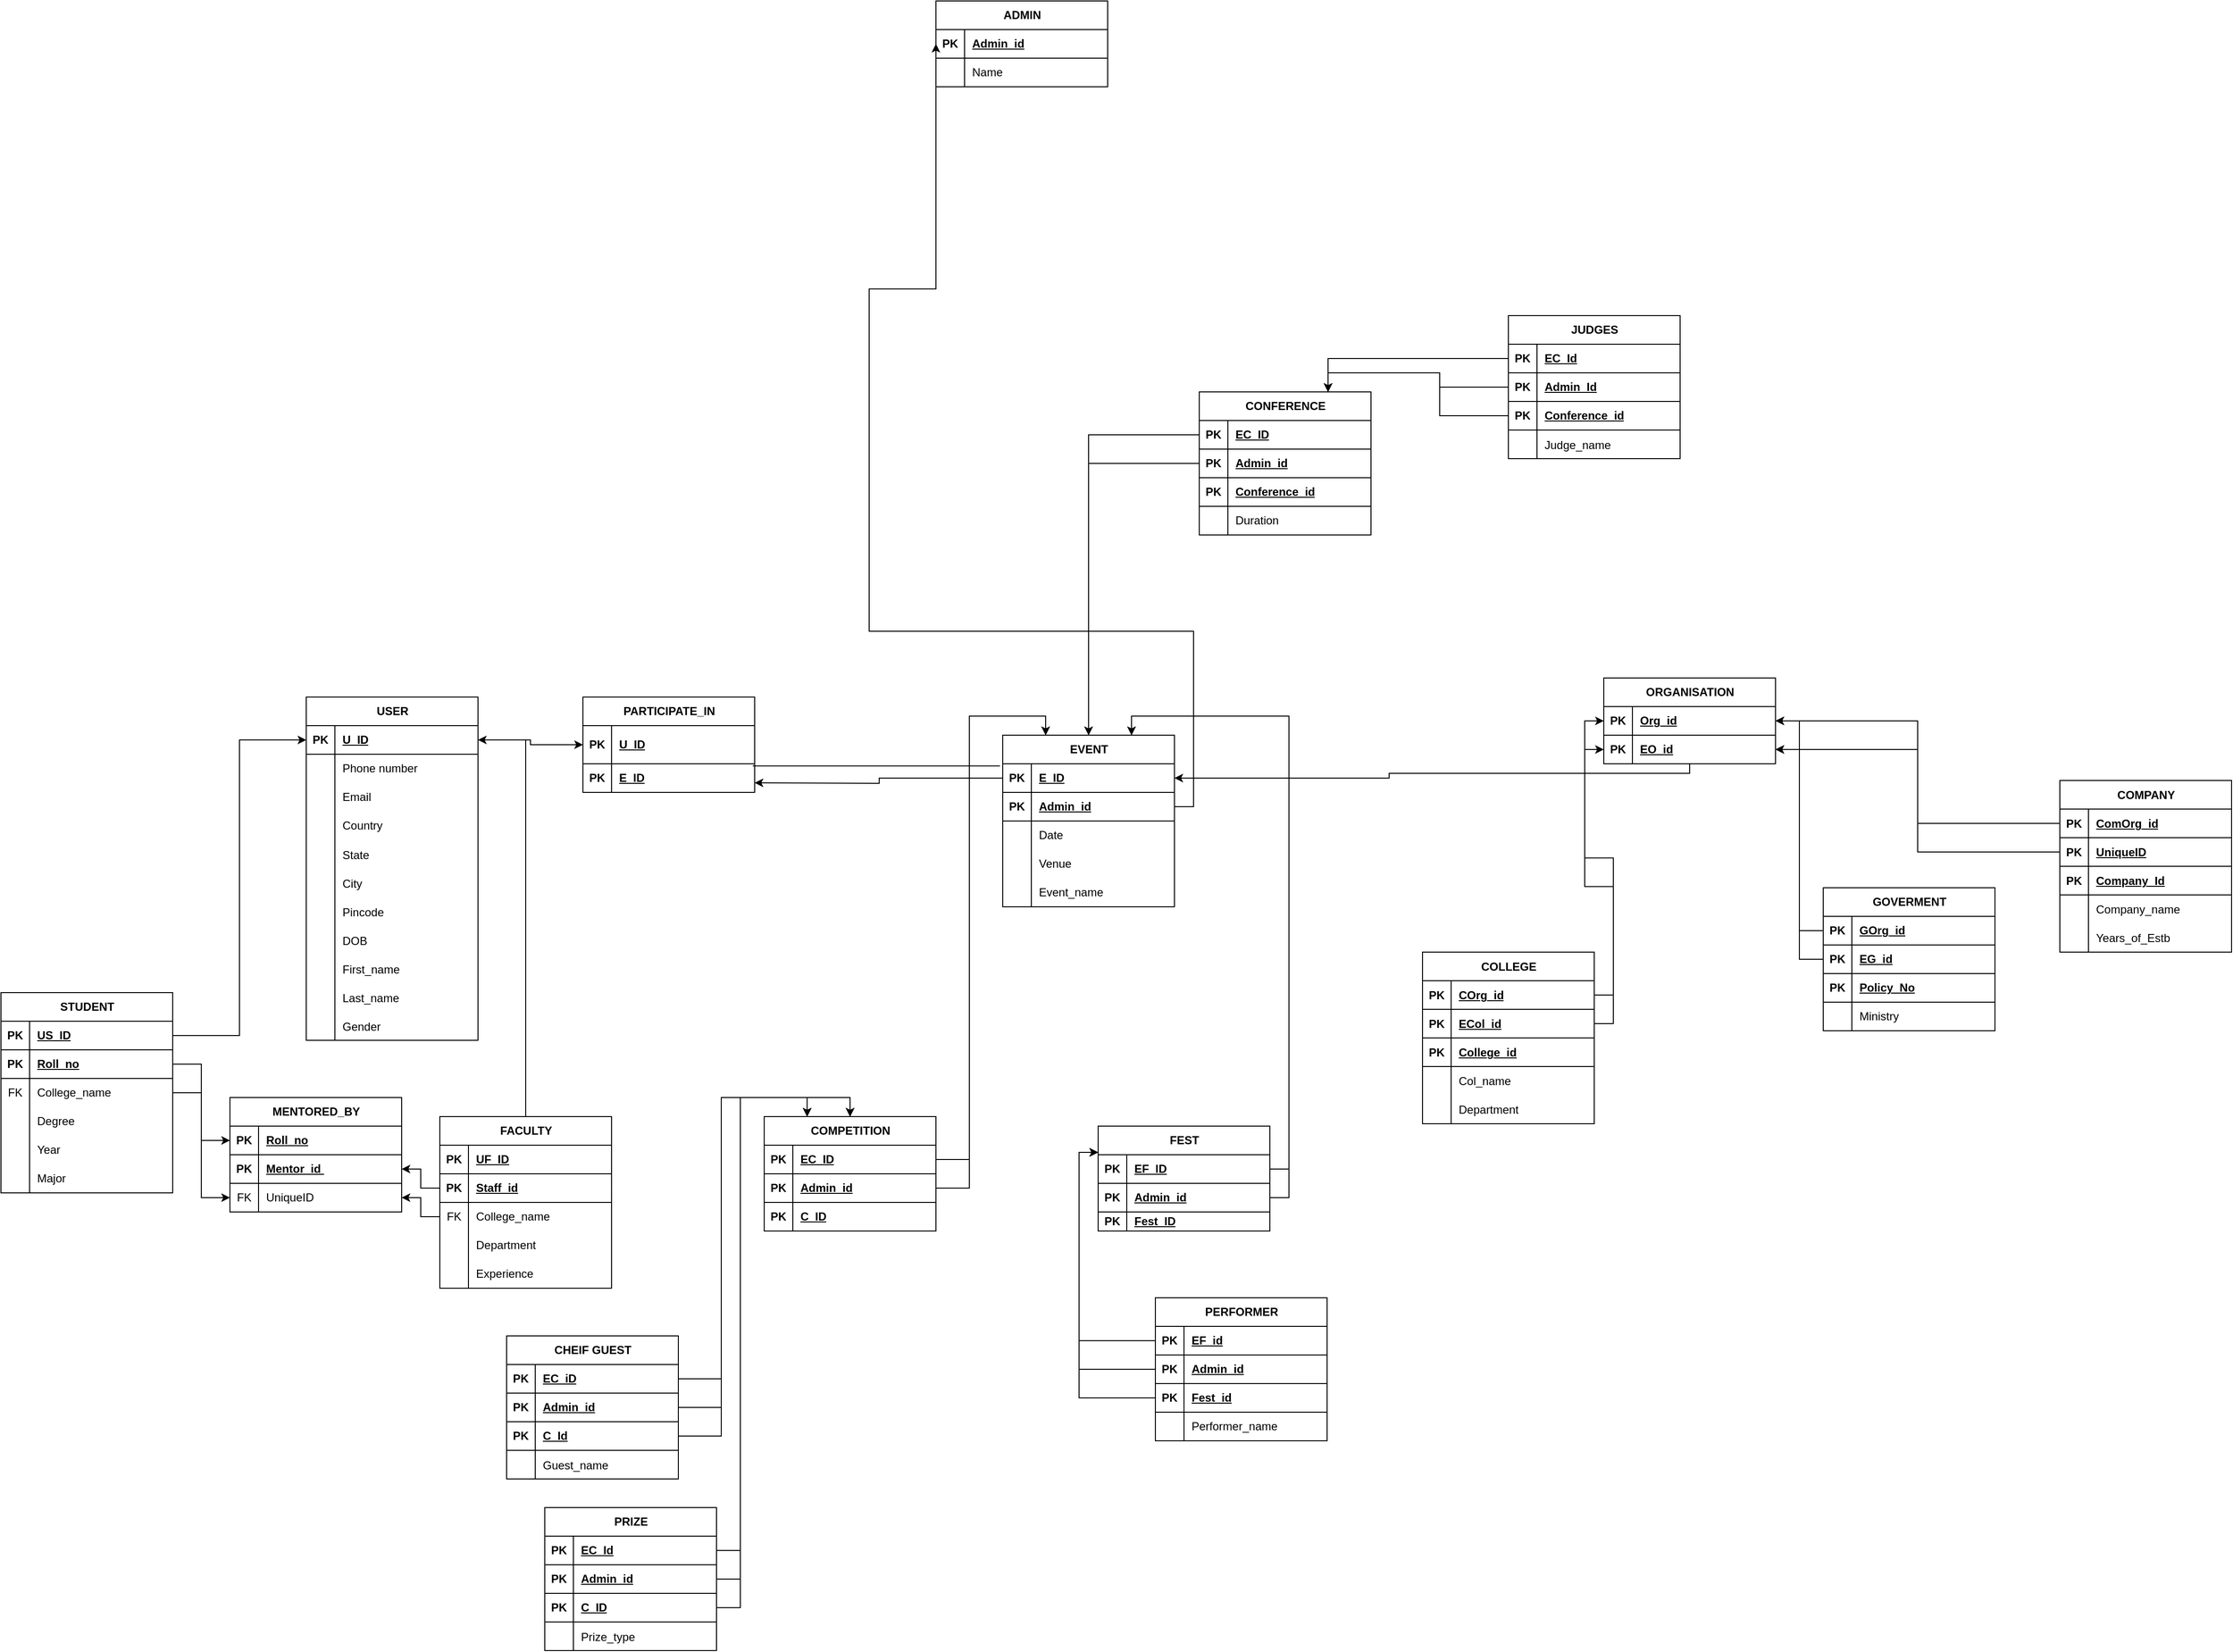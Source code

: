 <mxfile version="24.0.5" type="github">
  <diagram id="C5RBs43oDa-KdzZeNtuy" name="Page-1">
    <mxGraphModel dx="1633" dy="1383" grid="1" gridSize="10" guides="1" tooltips="1" connect="1" arrows="1" fold="1" page="1" pageScale="1" pageWidth="583" pageHeight="413" math="0" shadow="0">
      <root>
        <mxCell id="WIyWlLk6GJQsqaUBKTNV-0" />
        <mxCell id="WIyWlLk6GJQsqaUBKTNV-1" parent="WIyWlLk6GJQsqaUBKTNV-0" />
        <mxCell id="fu7V1k_sr6-8xMSNbpXw-26" value="USER" style="shape=table;startSize=30;container=1;collapsible=1;childLayout=tableLayout;fixedRows=1;rowLines=0;fontStyle=1;align=center;resizeLast=1;html=1;" parent="WIyWlLk6GJQsqaUBKTNV-1" vertex="1">
          <mxGeometry x="50" y="60" width="180" height="360" as="geometry">
            <mxRectangle x="50" y="60" width="70" height="30" as="alternateBounds" />
          </mxGeometry>
        </mxCell>
        <mxCell id="fu7V1k_sr6-8xMSNbpXw-27" value="" style="shape=tableRow;horizontal=0;startSize=0;swimlaneHead=0;swimlaneBody=0;fillColor=none;collapsible=0;dropTarget=0;points=[[0,0.5],[1,0.5]];portConstraint=eastwest;top=0;left=0;right=0;bottom=1;" parent="fu7V1k_sr6-8xMSNbpXw-26" vertex="1">
          <mxGeometry y="30" width="180" height="30" as="geometry" />
        </mxCell>
        <mxCell id="fu7V1k_sr6-8xMSNbpXw-28" value="PK" style="shape=partialRectangle;connectable=0;fillColor=none;top=0;left=0;bottom=0;right=0;fontStyle=1;overflow=hidden;whiteSpace=wrap;html=1;" parent="fu7V1k_sr6-8xMSNbpXw-27" vertex="1">
          <mxGeometry width="30" height="30" as="geometry">
            <mxRectangle width="30" height="30" as="alternateBounds" />
          </mxGeometry>
        </mxCell>
        <mxCell id="fu7V1k_sr6-8xMSNbpXw-29" value="U_ID" style="shape=partialRectangle;connectable=0;fillColor=none;top=0;left=0;bottom=0;right=0;align=left;spacingLeft=6;fontStyle=5;overflow=hidden;whiteSpace=wrap;html=1;" parent="fu7V1k_sr6-8xMSNbpXw-27" vertex="1">
          <mxGeometry x="30" width="150" height="30" as="geometry">
            <mxRectangle width="150" height="30" as="alternateBounds" />
          </mxGeometry>
        </mxCell>
        <mxCell id="fu7V1k_sr6-8xMSNbpXw-30" value="" style="shape=tableRow;horizontal=0;startSize=0;swimlaneHead=0;swimlaneBody=0;fillColor=none;collapsible=0;dropTarget=0;points=[[0,0.5],[1,0.5]];portConstraint=eastwest;top=0;left=0;right=0;bottom=0;" parent="fu7V1k_sr6-8xMSNbpXw-26" vertex="1">
          <mxGeometry y="60" width="180" height="30" as="geometry" />
        </mxCell>
        <mxCell id="fu7V1k_sr6-8xMSNbpXw-31" value="" style="shape=partialRectangle;connectable=0;fillColor=none;top=0;left=0;bottom=0;right=0;editable=1;overflow=hidden;whiteSpace=wrap;html=1;" parent="fu7V1k_sr6-8xMSNbpXw-30" vertex="1">
          <mxGeometry width="30" height="30" as="geometry">
            <mxRectangle width="30" height="30" as="alternateBounds" />
          </mxGeometry>
        </mxCell>
        <mxCell id="fu7V1k_sr6-8xMSNbpXw-32" value="Phone number" style="shape=partialRectangle;connectable=0;fillColor=none;top=0;left=0;bottom=0;right=0;align=left;spacingLeft=6;overflow=hidden;whiteSpace=wrap;html=1;" parent="fu7V1k_sr6-8xMSNbpXw-30" vertex="1">
          <mxGeometry x="30" width="150" height="30" as="geometry">
            <mxRectangle width="150" height="30" as="alternateBounds" />
          </mxGeometry>
        </mxCell>
        <mxCell id="fu7V1k_sr6-8xMSNbpXw-33" value="" style="shape=tableRow;horizontal=0;startSize=0;swimlaneHead=0;swimlaneBody=0;fillColor=none;collapsible=0;dropTarget=0;points=[[0,0.5],[1,0.5]];portConstraint=eastwest;top=0;left=0;right=0;bottom=0;" parent="fu7V1k_sr6-8xMSNbpXw-26" vertex="1">
          <mxGeometry y="90" width="180" height="30" as="geometry" />
        </mxCell>
        <mxCell id="fu7V1k_sr6-8xMSNbpXw-34" value="" style="shape=partialRectangle;connectable=0;fillColor=none;top=0;left=0;bottom=0;right=0;editable=1;overflow=hidden;whiteSpace=wrap;html=1;" parent="fu7V1k_sr6-8xMSNbpXw-33" vertex="1">
          <mxGeometry width="30" height="30" as="geometry">
            <mxRectangle width="30" height="30" as="alternateBounds" />
          </mxGeometry>
        </mxCell>
        <mxCell id="fu7V1k_sr6-8xMSNbpXw-35" value="Email" style="shape=partialRectangle;connectable=0;fillColor=none;top=0;left=0;bottom=0;right=0;align=left;spacingLeft=6;overflow=hidden;whiteSpace=wrap;html=1;" parent="fu7V1k_sr6-8xMSNbpXw-33" vertex="1">
          <mxGeometry x="30" width="150" height="30" as="geometry">
            <mxRectangle width="150" height="30" as="alternateBounds" />
          </mxGeometry>
        </mxCell>
        <mxCell id="fu7V1k_sr6-8xMSNbpXw-36" value="" style="shape=tableRow;horizontal=0;startSize=0;swimlaneHead=0;swimlaneBody=0;fillColor=none;collapsible=0;dropTarget=0;points=[[0,0.5],[1,0.5]];portConstraint=eastwest;top=0;left=0;right=0;bottom=0;" parent="fu7V1k_sr6-8xMSNbpXw-26" vertex="1">
          <mxGeometry y="120" width="180" height="30" as="geometry" />
        </mxCell>
        <mxCell id="fu7V1k_sr6-8xMSNbpXw-37" value="" style="shape=partialRectangle;connectable=0;fillColor=none;top=0;left=0;bottom=0;right=0;editable=1;overflow=hidden;whiteSpace=wrap;html=1;" parent="fu7V1k_sr6-8xMSNbpXw-36" vertex="1">
          <mxGeometry width="30" height="30" as="geometry">
            <mxRectangle width="30" height="30" as="alternateBounds" />
          </mxGeometry>
        </mxCell>
        <mxCell id="fu7V1k_sr6-8xMSNbpXw-38" value="Country" style="shape=partialRectangle;connectable=0;fillColor=none;top=0;left=0;bottom=0;right=0;align=left;spacingLeft=6;overflow=hidden;whiteSpace=wrap;html=1;" parent="fu7V1k_sr6-8xMSNbpXw-36" vertex="1">
          <mxGeometry x="30" width="150" height="30" as="geometry">
            <mxRectangle width="150" height="30" as="alternateBounds" />
          </mxGeometry>
        </mxCell>
        <mxCell id="fu7V1k_sr6-8xMSNbpXw-39" value="" style="shape=tableRow;horizontal=0;startSize=0;swimlaneHead=0;swimlaneBody=0;fillColor=none;collapsible=0;dropTarget=0;points=[[0,0.5],[1,0.5]];portConstraint=eastwest;top=0;left=0;right=0;bottom=0;" parent="fu7V1k_sr6-8xMSNbpXw-26" vertex="1">
          <mxGeometry y="150" width="180" height="30" as="geometry" />
        </mxCell>
        <mxCell id="fu7V1k_sr6-8xMSNbpXw-40" value="" style="shape=partialRectangle;connectable=0;fillColor=none;top=0;left=0;bottom=0;right=0;editable=1;overflow=hidden;" parent="fu7V1k_sr6-8xMSNbpXw-39" vertex="1">
          <mxGeometry width="30" height="30" as="geometry">
            <mxRectangle width="30" height="30" as="alternateBounds" />
          </mxGeometry>
        </mxCell>
        <mxCell id="fu7V1k_sr6-8xMSNbpXw-41" value="State " style="shape=partialRectangle;connectable=0;fillColor=none;top=0;left=0;bottom=0;right=0;align=left;spacingLeft=6;overflow=hidden;" parent="fu7V1k_sr6-8xMSNbpXw-39" vertex="1">
          <mxGeometry x="30" width="150" height="30" as="geometry">
            <mxRectangle width="150" height="30" as="alternateBounds" />
          </mxGeometry>
        </mxCell>
        <mxCell id="fu7V1k_sr6-8xMSNbpXw-42" value="" style="shape=tableRow;horizontal=0;startSize=0;swimlaneHead=0;swimlaneBody=0;fillColor=none;collapsible=0;dropTarget=0;points=[[0,0.5],[1,0.5]];portConstraint=eastwest;top=0;left=0;right=0;bottom=0;" parent="fu7V1k_sr6-8xMSNbpXw-26" vertex="1">
          <mxGeometry y="180" width="180" height="30" as="geometry" />
        </mxCell>
        <mxCell id="fu7V1k_sr6-8xMSNbpXw-43" value="" style="shape=partialRectangle;connectable=0;fillColor=none;top=0;left=0;bottom=0;right=0;editable=1;overflow=hidden;" parent="fu7V1k_sr6-8xMSNbpXw-42" vertex="1">
          <mxGeometry width="30" height="30" as="geometry">
            <mxRectangle width="30" height="30" as="alternateBounds" />
          </mxGeometry>
        </mxCell>
        <mxCell id="fu7V1k_sr6-8xMSNbpXw-44" value="City" style="shape=partialRectangle;connectable=0;fillColor=none;top=0;left=0;bottom=0;right=0;align=left;spacingLeft=6;overflow=hidden;" parent="fu7V1k_sr6-8xMSNbpXw-42" vertex="1">
          <mxGeometry x="30" width="150" height="30" as="geometry">
            <mxRectangle width="150" height="30" as="alternateBounds" />
          </mxGeometry>
        </mxCell>
        <mxCell id="fu7V1k_sr6-8xMSNbpXw-45" value="" style="shape=tableRow;horizontal=0;startSize=0;swimlaneHead=0;swimlaneBody=0;fillColor=none;collapsible=0;dropTarget=0;points=[[0,0.5],[1,0.5]];portConstraint=eastwest;top=0;left=0;right=0;bottom=0;" parent="fu7V1k_sr6-8xMSNbpXw-26" vertex="1">
          <mxGeometry y="210" width="180" height="30" as="geometry" />
        </mxCell>
        <mxCell id="fu7V1k_sr6-8xMSNbpXw-46" value="" style="shape=partialRectangle;connectable=0;fillColor=none;top=0;left=0;bottom=0;right=0;editable=1;overflow=hidden;" parent="fu7V1k_sr6-8xMSNbpXw-45" vertex="1">
          <mxGeometry width="30" height="30" as="geometry">
            <mxRectangle width="30" height="30" as="alternateBounds" />
          </mxGeometry>
        </mxCell>
        <mxCell id="fu7V1k_sr6-8xMSNbpXw-47" value="Pincode" style="shape=partialRectangle;connectable=0;fillColor=none;top=0;left=0;bottom=0;right=0;align=left;spacingLeft=6;overflow=hidden;" parent="fu7V1k_sr6-8xMSNbpXw-45" vertex="1">
          <mxGeometry x="30" width="150" height="30" as="geometry">
            <mxRectangle width="150" height="30" as="alternateBounds" />
          </mxGeometry>
        </mxCell>
        <mxCell id="fu7V1k_sr6-8xMSNbpXw-48" value="" style="shape=tableRow;horizontal=0;startSize=0;swimlaneHead=0;swimlaneBody=0;fillColor=none;collapsible=0;dropTarget=0;points=[[0,0.5],[1,0.5]];portConstraint=eastwest;top=0;left=0;right=0;bottom=0;" parent="fu7V1k_sr6-8xMSNbpXw-26" vertex="1">
          <mxGeometry y="240" width="180" height="30" as="geometry" />
        </mxCell>
        <mxCell id="fu7V1k_sr6-8xMSNbpXw-49" value="" style="shape=partialRectangle;connectable=0;fillColor=none;top=0;left=0;bottom=0;right=0;editable=1;overflow=hidden;" parent="fu7V1k_sr6-8xMSNbpXw-48" vertex="1">
          <mxGeometry width="30" height="30" as="geometry">
            <mxRectangle width="30" height="30" as="alternateBounds" />
          </mxGeometry>
        </mxCell>
        <mxCell id="fu7V1k_sr6-8xMSNbpXw-50" value="DOB" style="shape=partialRectangle;connectable=0;fillColor=none;top=0;left=0;bottom=0;right=0;align=left;spacingLeft=6;overflow=hidden;" parent="fu7V1k_sr6-8xMSNbpXw-48" vertex="1">
          <mxGeometry x="30" width="150" height="30" as="geometry">
            <mxRectangle width="150" height="30" as="alternateBounds" />
          </mxGeometry>
        </mxCell>
        <mxCell id="fu7V1k_sr6-8xMSNbpXw-52" value="" style="shape=tableRow;horizontal=0;startSize=0;swimlaneHead=0;swimlaneBody=0;fillColor=none;collapsible=0;dropTarget=0;points=[[0,0.5],[1,0.5]];portConstraint=eastwest;top=0;left=0;right=0;bottom=0;" parent="fu7V1k_sr6-8xMSNbpXw-26" vertex="1">
          <mxGeometry y="270" width="180" height="30" as="geometry" />
        </mxCell>
        <mxCell id="fu7V1k_sr6-8xMSNbpXw-53" value="" style="shape=partialRectangle;connectable=0;fillColor=none;top=0;left=0;bottom=0;right=0;editable=1;overflow=hidden;" parent="fu7V1k_sr6-8xMSNbpXw-52" vertex="1">
          <mxGeometry width="30" height="30" as="geometry">
            <mxRectangle width="30" height="30" as="alternateBounds" />
          </mxGeometry>
        </mxCell>
        <mxCell id="fu7V1k_sr6-8xMSNbpXw-54" value="First_name " style="shape=partialRectangle;connectable=0;fillColor=none;top=0;left=0;bottom=0;right=0;align=left;spacingLeft=6;overflow=hidden;" parent="fu7V1k_sr6-8xMSNbpXw-52" vertex="1">
          <mxGeometry x="30" width="150" height="30" as="geometry">
            <mxRectangle width="150" height="30" as="alternateBounds" />
          </mxGeometry>
        </mxCell>
        <mxCell id="fu7V1k_sr6-8xMSNbpXw-55" value="" style="shape=tableRow;horizontal=0;startSize=0;swimlaneHead=0;swimlaneBody=0;fillColor=none;collapsible=0;dropTarget=0;points=[[0,0.5],[1,0.5]];portConstraint=eastwest;top=0;left=0;right=0;bottom=0;" parent="fu7V1k_sr6-8xMSNbpXw-26" vertex="1">
          <mxGeometry y="300" width="180" height="30" as="geometry" />
        </mxCell>
        <mxCell id="fu7V1k_sr6-8xMSNbpXw-56" value="" style="shape=partialRectangle;connectable=0;fillColor=none;top=0;left=0;bottom=0;right=0;editable=1;overflow=hidden;" parent="fu7V1k_sr6-8xMSNbpXw-55" vertex="1">
          <mxGeometry width="30" height="30" as="geometry">
            <mxRectangle width="30" height="30" as="alternateBounds" />
          </mxGeometry>
        </mxCell>
        <mxCell id="fu7V1k_sr6-8xMSNbpXw-57" value="Last_name" style="shape=partialRectangle;connectable=0;fillColor=none;top=0;left=0;bottom=0;right=0;align=left;spacingLeft=6;overflow=hidden;" parent="fu7V1k_sr6-8xMSNbpXw-55" vertex="1">
          <mxGeometry x="30" width="150" height="30" as="geometry">
            <mxRectangle width="150" height="30" as="alternateBounds" />
          </mxGeometry>
        </mxCell>
        <mxCell id="fu7V1k_sr6-8xMSNbpXw-58" value="" style="shape=tableRow;horizontal=0;startSize=0;swimlaneHead=0;swimlaneBody=0;fillColor=none;collapsible=0;dropTarget=0;points=[[0,0.5],[1,0.5]];portConstraint=eastwest;top=0;left=0;right=0;bottom=0;" parent="fu7V1k_sr6-8xMSNbpXw-26" vertex="1">
          <mxGeometry y="330" width="180" height="30" as="geometry" />
        </mxCell>
        <mxCell id="fu7V1k_sr6-8xMSNbpXw-59" value="" style="shape=partialRectangle;connectable=0;fillColor=none;top=0;left=0;bottom=0;right=0;editable=1;overflow=hidden;" parent="fu7V1k_sr6-8xMSNbpXw-58" vertex="1">
          <mxGeometry width="30" height="30" as="geometry">
            <mxRectangle width="30" height="30" as="alternateBounds" />
          </mxGeometry>
        </mxCell>
        <mxCell id="fu7V1k_sr6-8xMSNbpXw-60" value="Gender" style="shape=partialRectangle;connectable=0;fillColor=none;top=0;left=0;bottom=0;right=0;align=left;spacingLeft=6;overflow=hidden;" parent="fu7V1k_sr6-8xMSNbpXw-58" vertex="1">
          <mxGeometry x="30" width="150" height="30" as="geometry">
            <mxRectangle width="150" height="30" as="alternateBounds" />
          </mxGeometry>
        </mxCell>
        <mxCell id="fu7V1k_sr6-8xMSNbpXw-104" value="PARTICIPATE_IN" style="shape=table;startSize=30;container=1;collapsible=1;childLayout=tableLayout;fixedRows=1;rowLines=0;fontStyle=1;align=center;resizeLast=1;html=1;" parent="WIyWlLk6GJQsqaUBKTNV-1" vertex="1">
          <mxGeometry x="340" y="60" width="180" height="100" as="geometry">
            <mxRectangle x="340" y="60" width="70" height="30" as="alternateBounds" />
          </mxGeometry>
        </mxCell>
        <mxCell id="fu7V1k_sr6-8xMSNbpXw-105" value="" style="shape=tableRow;horizontal=0;startSize=0;swimlaneHead=0;swimlaneBody=0;fillColor=none;collapsible=0;dropTarget=0;points=[[0,0.5],[1,0.5]];portConstraint=eastwest;top=0;left=0;right=0;bottom=1;" parent="fu7V1k_sr6-8xMSNbpXw-104" vertex="1">
          <mxGeometry y="30" width="180" height="40" as="geometry" />
        </mxCell>
        <mxCell id="fu7V1k_sr6-8xMSNbpXw-106" value="PK" style="shape=partialRectangle;connectable=0;fillColor=none;top=0;left=0;bottom=0;right=0;fontStyle=1;overflow=hidden;whiteSpace=wrap;html=1;" parent="fu7V1k_sr6-8xMSNbpXw-105" vertex="1">
          <mxGeometry width="30" height="40" as="geometry">
            <mxRectangle width="30" height="40" as="alternateBounds" />
          </mxGeometry>
        </mxCell>
        <mxCell id="fu7V1k_sr6-8xMSNbpXw-107" value="U_ID" style="shape=partialRectangle;connectable=0;fillColor=none;top=0;left=0;bottom=0;right=0;align=left;spacingLeft=6;fontStyle=5;overflow=hidden;whiteSpace=wrap;html=1;" parent="fu7V1k_sr6-8xMSNbpXw-105" vertex="1">
          <mxGeometry x="30" width="150" height="40" as="geometry">
            <mxRectangle width="150" height="40" as="alternateBounds" />
          </mxGeometry>
        </mxCell>
        <mxCell id="fu7V1k_sr6-8xMSNbpXw-125" value="" style="shape=tableRow;horizontal=0;startSize=0;swimlaneHead=0;swimlaneBody=0;fillColor=none;collapsible=0;dropTarget=0;points=[[0,0.5],[1,0.5]];portConstraint=eastwest;top=0;left=0;right=0;bottom=1;" parent="fu7V1k_sr6-8xMSNbpXw-104" vertex="1">
          <mxGeometry y="70" width="180" height="30" as="geometry" />
        </mxCell>
        <mxCell id="fu7V1k_sr6-8xMSNbpXw-126" value="PK" style="shape=partialRectangle;connectable=0;fillColor=none;top=0;left=0;bottom=0;right=0;fontStyle=1;overflow=hidden;whiteSpace=wrap;html=1;" parent="fu7V1k_sr6-8xMSNbpXw-125" vertex="1">
          <mxGeometry width="30" height="30" as="geometry">
            <mxRectangle width="30" height="30" as="alternateBounds" />
          </mxGeometry>
        </mxCell>
        <mxCell id="fu7V1k_sr6-8xMSNbpXw-127" value="E_ID" style="shape=partialRectangle;connectable=0;fillColor=none;top=0;left=0;bottom=0;right=0;align=left;spacingLeft=6;fontStyle=5;overflow=hidden;whiteSpace=wrap;html=1;" parent="fu7V1k_sr6-8xMSNbpXw-125" vertex="1">
          <mxGeometry x="30" width="150" height="30" as="geometry">
            <mxRectangle width="150" height="30" as="alternateBounds" />
          </mxGeometry>
        </mxCell>
        <mxCell id="fu7V1k_sr6-8xMSNbpXw-133" value="EVENT" style="shape=table;startSize=30;container=1;collapsible=1;childLayout=tableLayout;fixedRows=1;rowLines=0;fontStyle=1;align=center;resizeLast=1;html=1;" parent="WIyWlLk6GJQsqaUBKTNV-1" vertex="1">
          <mxGeometry x="780" y="100" width="180" height="180" as="geometry" />
        </mxCell>
        <mxCell id="fu7V1k_sr6-8xMSNbpXw-134" value="" style="shape=tableRow;horizontal=0;startSize=0;swimlaneHead=0;swimlaneBody=0;fillColor=none;collapsible=0;dropTarget=0;points=[[0,0.5],[1,0.5]];portConstraint=eastwest;top=0;left=0;right=0;bottom=1;" parent="fu7V1k_sr6-8xMSNbpXw-133" vertex="1">
          <mxGeometry y="30" width="180" height="30" as="geometry" />
        </mxCell>
        <mxCell id="fu7V1k_sr6-8xMSNbpXw-135" value="PK" style="shape=partialRectangle;connectable=0;fillColor=none;top=0;left=0;bottom=0;right=0;fontStyle=1;overflow=hidden;whiteSpace=wrap;html=1;" parent="fu7V1k_sr6-8xMSNbpXw-134" vertex="1">
          <mxGeometry width="30" height="30" as="geometry">
            <mxRectangle width="30" height="30" as="alternateBounds" />
          </mxGeometry>
        </mxCell>
        <mxCell id="fu7V1k_sr6-8xMSNbpXw-136" value="E_ID" style="shape=partialRectangle;connectable=0;fillColor=none;top=0;left=0;bottom=0;right=0;align=left;spacingLeft=6;fontStyle=5;overflow=hidden;whiteSpace=wrap;html=1;" parent="fu7V1k_sr6-8xMSNbpXw-134" vertex="1">
          <mxGeometry x="30" width="150" height="30" as="geometry">
            <mxRectangle width="150" height="30" as="alternateBounds" />
          </mxGeometry>
        </mxCell>
        <mxCell id="fu7V1k_sr6-8xMSNbpXw-158" value="" style="shape=tableRow;horizontal=0;startSize=0;swimlaneHead=0;swimlaneBody=0;fillColor=none;collapsible=0;dropTarget=0;points=[[0,0.5],[1,0.5]];portConstraint=eastwest;top=0;left=0;right=0;bottom=1;" parent="fu7V1k_sr6-8xMSNbpXw-133" vertex="1">
          <mxGeometry y="60" width="180" height="30" as="geometry" />
        </mxCell>
        <mxCell id="fu7V1k_sr6-8xMSNbpXw-159" value="PK" style="shape=partialRectangle;connectable=0;fillColor=none;top=0;left=0;bottom=0;right=0;fontStyle=1;overflow=hidden;whiteSpace=wrap;html=1;" parent="fu7V1k_sr6-8xMSNbpXw-158" vertex="1">
          <mxGeometry width="30" height="30" as="geometry">
            <mxRectangle width="30" height="30" as="alternateBounds" />
          </mxGeometry>
        </mxCell>
        <mxCell id="fu7V1k_sr6-8xMSNbpXw-160" value="Admin_id" style="shape=partialRectangle;connectable=0;fillColor=none;top=0;left=0;bottom=0;right=0;align=left;spacingLeft=6;fontStyle=5;overflow=hidden;whiteSpace=wrap;html=1;" parent="fu7V1k_sr6-8xMSNbpXw-158" vertex="1">
          <mxGeometry x="30" width="150" height="30" as="geometry">
            <mxRectangle width="150" height="30" as="alternateBounds" />
          </mxGeometry>
        </mxCell>
        <mxCell id="fu7V1k_sr6-8xMSNbpXw-137" value="" style="shape=tableRow;horizontal=0;startSize=0;swimlaneHead=0;swimlaneBody=0;fillColor=none;collapsible=0;dropTarget=0;points=[[0,0.5],[1,0.5]];portConstraint=eastwest;top=0;left=0;right=0;bottom=0;" parent="fu7V1k_sr6-8xMSNbpXw-133" vertex="1">
          <mxGeometry y="90" width="180" height="30" as="geometry" />
        </mxCell>
        <mxCell id="fu7V1k_sr6-8xMSNbpXw-138" value="" style="shape=partialRectangle;connectable=0;fillColor=none;top=0;left=0;bottom=0;right=0;editable=1;overflow=hidden;whiteSpace=wrap;html=1;" parent="fu7V1k_sr6-8xMSNbpXw-137" vertex="1">
          <mxGeometry width="30" height="30" as="geometry">
            <mxRectangle width="30" height="30" as="alternateBounds" />
          </mxGeometry>
        </mxCell>
        <mxCell id="fu7V1k_sr6-8xMSNbpXw-139" value="Date" style="shape=partialRectangle;connectable=0;fillColor=none;top=0;left=0;bottom=0;right=0;align=left;spacingLeft=6;overflow=hidden;whiteSpace=wrap;html=1;" parent="fu7V1k_sr6-8xMSNbpXw-137" vertex="1">
          <mxGeometry x="30" width="150" height="30" as="geometry">
            <mxRectangle width="150" height="30" as="alternateBounds" />
          </mxGeometry>
        </mxCell>
        <mxCell id="fu7V1k_sr6-8xMSNbpXw-140" value="" style="shape=tableRow;horizontal=0;startSize=0;swimlaneHead=0;swimlaneBody=0;fillColor=none;collapsible=0;dropTarget=0;points=[[0,0.5],[1,0.5]];portConstraint=eastwest;top=0;left=0;right=0;bottom=0;" parent="fu7V1k_sr6-8xMSNbpXw-133" vertex="1">
          <mxGeometry y="120" width="180" height="30" as="geometry" />
        </mxCell>
        <mxCell id="fu7V1k_sr6-8xMSNbpXw-141" value="" style="shape=partialRectangle;connectable=0;fillColor=none;top=0;left=0;bottom=0;right=0;editable=1;overflow=hidden;whiteSpace=wrap;html=1;" parent="fu7V1k_sr6-8xMSNbpXw-140" vertex="1">
          <mxGeometry width="30" height="30" as="geometry">
            <mxRectangle width="30" height="30" as="alternateBounds" />
          </mxGeometry>
        </mxCell>
        <mxCell id="fu7V1k_sr6-8xMSNbpXw-142" value="Venue" style="shape=partialRectangle;connectable=0;fillColor=none;top=0;left=0;bottom=0;right=0;align=left;spacingLeft=6;overflow=hidden;whiteSpace=wrap;html=1;" parent="fu7V1k_sr6-8xMSNbpXw-140" vertex="1">
          <mxGeometry x="30" width="150" height="30" as="geometry">
            <mxRectangle width="150" height="30" as="alternateBounds" />
          </mxGeometry>
        </mxCell>
        <mxCell id="fu7V1k_sr6-8xMSNbpXw-143" value="" style="shape=tableRow;horizontal=0;startSize=0;swimlaneHead=0;swimlaneBody=0;fillColor=none;collapsible=0;dropTarget=0;points=[[0,0.5],[1,0.5]];portConstraint=eastwest;top=0;left=0;right=0;bottom=0;" parent="fu7V1k_sr6-8xMSNbpXw-133" vertex="1">
          <mxGeometry y="150" width="180" height="30" as="geometry" />
        </mxCell>
        <mxCell id="fu7V1k_sr6-8xMSNbpXw-144" value="" style="shape=partialRectangle;connectable=0;fillColor=none;top=0;left=0;bottom=0;right=0;editable=1;overflow=hidden;whiteSpace=wrap;html=1;" parent="fu7V1k_sr6-8xMSNbpXw-143" vertex="1">
          <mxGeometry width="30" height="30" as="geometry">
            <mxRectangle width="30" height="30" as="alternateBounds" />
          </mxGeometry>
        </mxCell>
        <mxCell id="fu7V1k_sr6-8xMSNbpXw-145" value="Event_name" style="shape=partialRectangle;connectable=0;fillColor=none;top=0;left=0;bottom=0;right=0;align=left;spacingLeft=6;overflow=hidden;whiteSpace=wrap;html=1;" parent="fu7V1k_sr6-8xMSNbpXw-143" vertex="1">
          <mxGeometry x="30" width="150" height="30" as="geometry">
            <mxRectangle width="150" height="30" as="alternateBounds" />
          </mxGeometry>
        </mxCell>
        <mxCell id="fu7V1k_sr6-8xMSNbpXw-198" style="edgeStyle=orthogonalEdgeStyle;rounded=0;orthogonalLoop=1;jettySize=auto;html=1;exitX=1;exitY=0.5;exitDx=0;exitDy=0;entryX=1;entryY=0.5;entryDx=0;entryDy=0;" parent="fu7V1k_sr6-8xMSNbpXw-133" source="fu7V1k_sr6-8xMSNbpXw-134" target="fu7V1k_sr6-8xMSNbpXw-134" edge="1">
          <mxGeometry relative="1" as="geometry" />
        </mxCell>
        <mxCell id="fu7V1k_sr6-8xMSNbpXw-147" value="" style="endArrow=none;html=1;rounded=0;entryX=-0.016;entryY=0.073;entryDx=0;entryDy=0;entryPerimeter=0;exitX=0.989;exitY=0.073;exitDx=0;exitDy=0;exitPerimeter=0;" parent="WIyWlLk6GJQsqaUBKTNV-1" source="fu7V1k_sr6-8xMSNbpXw-125" target="fu7V1k_sr6-8xMSNbpXw-134" edge="1">
          <mxGeometry relative="1" as="geometry">
            <mxPoint x="420" y="130" as="sourcePoint" />
            <mxPoint x="580" y="130" as="targetPoint" />
          </mxGeometry>
        </mxCell>
        <mxCell id="fu7V1k_sr6-8xMSNbpXw-161" value="ADMIN" style="shape=table;startSize=30;container=1;collapsible=1;childLayout=tableLayout;fixedRows=1;rowLines=0;fontStyle=1;align=center;resizeLast=1;html=1;" parent="WIyWlLk6GJQsqaUBKTNV-1" vertex="1">
          <mxGeometry x="710" y="-670" width="180" height="90" as="geometry" />
        </mxCell>
        <mxCell id="fu7V1k_sr6-8xMSNbpXw-162" value="" style="shape=tableRow;horizontal=0;startSize=0;swimlaneHead=0;swimlaneBody=0;fillColor=none;collapsible=0;dropTarget=0;points=[[0,0.5],[1,0.5]];portConstraint=eastwest;top=0;left=0;right=0;bottom=1;" parent="fu7V1k_sr6-8xMSNbpXw-161" vertex="1">
          <mxGeometry y="30" width="180" height="30" as="geometry" />
        </mxCell>
        <mxCell id="fu7V1k_sr6-8xMSNbpXw-163" value="PK" style="shape=partialRectangle;connectable=0;fillColor=none;top=0;left=0;bottom=0;right=0;fontStyle=1;overflow=hidden;whiteSpace=wrap;html=1;" parent="fu7V1k_sr6-8xMSNbpXw-162" vertex="1">
          <mxGeometry width="30" height="30" as="geometry">
            <mxRectangle width="30" height="30" as="alternateBounds" />
          </mxGeometry>
        </mxCell>
        <mxCell id="fu7V1k_sr6-8xMSNbpXw-164" value="Admin_id" style="shape=partialRectangle;connectable=0;fillColor=none;top=0;left=0;bottom=0;right=0;align=left;spacingLeft=6;fontStyle=5;overflow=hidden;whiteSpace=wrap;html=1;" parent="fu7V1k_sr6-8xMSNbpXw-162" vertex="1">
          <mxGeometry x="30" width="150" height="30" as="geometry">
            <mxRectangle width="150" height="30" as="alternateBounds" />
          </mxGeometry>
        </mxCell>
        <mxCell id="fu7V1k_sr6-8xMSNbpXw-165" value="" style="shape=tableRow;horizontal=0;startSize=0;swimlaneHead=0;swimlaneBody=0;fillColor=none;collapsible=0;dropTarget=0;points=[[0,0.5],[1,0.5]];portConstraint=eastwest;top=0;left=0;right=0;bottom=0;" parent="fu7V1k_sr6-8xMSNbpXw-161" vertex="1">
          <mxGeometry y="60" width="180" height="30" as="geometry" />
        </mxCell>
        <mxCell id="fu7V1k_sr6-8xMSNbpXw-166" value="" style="shape=partialRectangle;connectable=0;fillColor=none;top=0;left=0;bottom=0;right=0;editable=1;overflow=hidden;whiteSpace=wrap;html=1;" parent="fu7V1k_sr6-8xMSNbpXw-165" vertex="1">
          <mxGeometry width="30" height="30" as="geometry">
            <mxRectangle width="30" height="30" as="alternateBounds" />
          </mxGeometry>
        </mxCell>
        <mxCell id="fu7V1k_sr6-8xMSNbpXw-167" value="Name" style="shape=partialRectangle;connectable=0;fillColor=none;top=0;left=0;bottom=0;right=0;align=left;spacingLeft=6;overflow=hidden;whiteSpace=wrap;html=1;" parent="fu7V1k_sr6-8xMSNbpXw-165" vertex="1">
          <mxGeometry x="30" width="150" height="30" as="geometry">
            <mxRectangle width="150" height="30" as="alternateBounds" />
          </mxGeometry>
        </mxCell>
        <mxCell id="qfTNJx-wuaEsIFHN-cLX-5" style="edgeStyle=orthogonalEdgeStyle;rounded=0;orthogonalLoop=1;jettySize=auto;html=1;" edge="1" parent="WIyWlLk6GJQsqaUBKTNV-1" source="fu7V1k_sr6-8xMSNbpXw-175" target="fu7V1k_sr6-8xMSNbpXw-134">
          <mxGeometry relative="1" as="geometry">
            <Array as="points">
              <mxPoint x="1500" y="140" />
              <mxPoint x="1185" y="140" />
              <mxPoint x="1185" y="145" />
            </Array>
          </mxGeometry>
        </mxCell>
        <mxCell id="fu7V1k_sr6-8xMSNbpXw-175" value="ORGANISATION" style="shape=table;startSize=30;container=1;collapsible=1;childLayout=tableLayout;fixedRows=1;rowLines=0;fontStyle=1;align=center;resizeLast=1;html=1;" parent="WIyWlLk6GJQsqaUBKTNV-1" vertex="1">
          <mxGeometry x="1410" y="40" width="180" height="90" as="geometry" />
        </mxCell>
        <mxCell id="fu7V1k_sr6-8xMSNbpXw-176" value="" style="shape=tableRow;horizontal=0;startSize=0;swimlaneHead=0;swimlaneBody=0;fillColor=none;collapsible=0;dropTarget=0;points=[[0,0.5],[1,0.5]];portConstraint=eastwest;top=0;left=0;right=0;bottom=1;" parent="fu7V1k_sr6-8xMSNbpXw-175" vertex="1">
          <mxGeometry y="30" width="180" height="30" as="geometry" />
        </mxCell>
        <mxCell id="fu7V1k_sr6-8xMSNbpXw-177" value="PK" style="shape=partialRectangle;connectable=0;fillColor=none;top=0;left=0;bottom=0;right=0;fontStyle=1;overflow=hidden;whiteSpace=wrap;html=1;" parent="fu7V1k_sr6-8xMSNbpXw-176" vertex="1">
          <mxGeometry width="30" height="30" as="geometry">
            <mxRectangle width="30" height="30" as="alternateBounds" />
          </mxGeometry>
        </mxCell>
        <mxCell id="fu7V1k_sr6-8xMSNbpXw-178" value="Org_id" style="shape=partialRectangle;connectable=0;fillColor=none;top=0;left=0;bottom=0;right=0;align=left;spacingLeft=6;fontStyle=5;overflow=hidden;whiteSpace=wrap;html=1;" parent="fu7V1k_sr6-8xMSNbpXw-176" vertex="1">
          <mxGeometry x="30" width="150" height="30" as="geometry">
            <mxRectangle width="150" height="30" as="alternateBounds" />
          </mxGeometry>
        </mxCell>
        <mxCell id="fu7V1k_sr6-8xMSNbpXw-195" value="" style="shape=tableRow;horizontal=0;startSize=0;swimlaneHead=0;swimlaneBody=0;fillColor=none;collapsible=0;dropTarget=0;points=[[0,0.5],[1,0.5]];portConstraint=eastwest;top=0;left=0;right=0;bottom=1;" parent="fu7V1k_sr6-8xMSNbpXw-175" vertex="1">
          <mxGeometry y="60" width="180" height="30" as="geometry" />
        </mxCell>
        <mxCell id="fu7V1k_sr6-8xMSNbpXw-196" value="PK" style="shape=partialRectangle;connectable=0;fillColor=none;top=0;left=0;bottom=0;right=0;fontStyle=1;overflow=hidden;whiteSpace=wrap;html=1;" parent="fu7V1k_sr6-8xMSNbpXw-195" vertex="1">
          <mxGeometry width="30" height="30" as="geometry">
            <mxRectangle width="30" height="30" as="alternateBounds" />
          </mxGeometry>
        </mxCell>
        <mxCell id="fu7V1k_sr6-8xMSNbpXw-197" value="EO_id" style="shape=partialRectangle;connectable=0;fillColor=none;top=0;left=0;bottom=0;right=0;align=left;spacingLeft=6;fontStyle=5;overflow=hidden;whiteSpace=wrap;html=1;" parent="fu7V1k_sr6-8xMSNbpXw-195" vertex="1">
          <mxGeometry x="30" width="150" height="30" as="geometry">
            <mxRectangle width="150" height="30" as="alternateBounds" />
          </mxGeometry>
        </mxCell>
        <mxCell id="fu7V1k_sr6-8xMSNbpXw-190" style="edgeStyle=orthogonalEdgeStyle;rounded=0;orthogonalLoop=1;jettySize=auto;html=1;exitX=1;exitY=0.5;exitDx=0;exitDy=0;entryX=0;entryY=0.5;entryDx=0;entryDy=0;" parent="WIyWlLk6GJQsqaUBKTNV-1" source="fu7V1k_sr6-8xMSNbpXw-27" target="fu7V1k_sr6-8xMSNbpXw-105" edge="1">
          <mxGeometry relative="1" as="geometry" />
        </mxCell>
        <mxCell id="fu7V1k_sr6-8xMSNbpXw-194" style="edgeStyle=orthogonalEdgeStyle;rounded=0;orthogonalLoop=1;jettySize=auto;html=1;exitX=0;exitY=0.5;exitDx=0;exitDy=0;" parent="WIyWlLk6GJQsqaUBKTNV-1" source="fu7V1k_sr6-8xMSNbpXw-134" edge="1">
          <mxGeometry relative="1" as="geometry">
            <mxPoint x="520" y="150" as="targetPoint" />
          </mxGeometry>
        </mxCell>
        <mxCell id="fu7V1k_sr6-8xMSNbpXw-199" value="MENTORED_BY" style="shape=table;startSize=30;container=1;collapsible=1;childLayout=tableLayout;fixedRows=1;rowLines=0;fontStyle=1;align=center;resizeLast=1;html=1;" parent="WIyWlLk6GJQsqaUBKTNV-1" vertex="1">
          <mxGeometry x="-30" y="480" width="180" height="120" as="geometry" />
        </mxCell>
        <mxCell id="fu7V1k_sr6-8xMSNbpXw-200" value="" style="shape=tableRow;horizontal=0;startSize=0;swimlaneHead=0;swimlaneBody=0;fillColor=none;collapsible=0;dropTarget=0;points=[[0,0.5],[1,0.5]];portConstraint=eastwest;top=0;left=0;right=0;bottom=1;" parent="fu7V1k_sr6-8xMSNbpXw-199" vertex="1">
          <mxGeometry y="30" width="180" height="30" as="geometry" />
        </mxCell>
        <mxCell id="fu7V1k_sr6-8xMSNbpXw-201" value="PK" style="shape=partialRectangle;connectable=0;fillColor=none;top=0;left=0;bottom=0;right=0;fontStyle=1;overflow=hidden;whiteSpace=wrap;html=1;" parent="fu7V1k_sr6-8xMSNbpXw-200" vertex="1">
          <mxGeometry width="30" height="30" as="geometry">
            <mxRectangle width="30" height="30" as="alternateBounds" />
          </mxGeometry>
        </mxCell>
        <mxCell id="fu7V1k_sr6-8xMSNbpXw-202" value="Roll_no" style="shape=partialRectangle;connectable=0;fillColor=none;top=0;left=0;bottom=0;right=0;align=left;spacingLeft=6;fontStyle=5;overflow=hidden;whiteSpace=wrap;html=1;" parent="fu7V1k_sr6-8xMSNbpXw-200" vertex="1">
          <mxGeometry x="30" width="150" height="30" as="geometry">
            <mxRectangle width="150" height="30" as="alternateBounds" />
          </mxGeometry>
        </mxCell>
        <mxCell id="fu7V1k_sr6-8xMSNbpXw-341" value="" style="shape=tableRow;horizontal=0;startSize=0;swimlaneHead=0;swimlaneBody=0;fillColor=none;collapsible=0;dropTarget=0;points=[[0,0.5],[1,0.5]];portConstraint=eastwest;top=0;left=0;right=0;bottom=1;" parent="fu7V1k_sr6-8xMSNbpXw-199" vertex="1">
          <mxGeometry y="60" width="180" height="30" as="geometry" />
        </mxCell>
        <mxCell id="fu7V1k_sr6-8xMSNbpXw-342" value="PK" style="shape=partialRectangle;connectable=0;fillColor=none;top=0;left=0;bottom=0;right=0;fontStyle=1;overflow=hidden;whiteSpace=wrap;html=1;" parent="fu7V1k_sr6-8xMSNbpXw-341" vertex="1">
          <mxGeometry width="30" height="30" as="geometry">
            <mxRectangle width="30" height="30" as="alternateBounds" />
          </mxGeometry>
        </mxCell>
        <mxCell id="fu7V1k_sr6-8xMSNbpXw-343" value="Mentor_id&amp;nbsp;" style="shape=partialRectangle;connectable=0;fillColor=none;top=0;left=0;bottom=0;right=0;align=left;spacingLeft=6;fontStyle=5;overflow=hidden;whiteSpace=wrap;html=1;" parent="fu7V1k_sr6-8xMSNbpXw-341" vertex="1">
          <mxGeometry x="30" width="150" height="30" as="geometry">
            <mxRectangle width="150" height="30" as="alternateBounds" />
          </mxGeometry>
        </mxCell>
        <mxCell id="fu7V1k_sr6-8xMSNbpXw-385" value="" style="shape=tableRow;horizontal=0;startSize=0;swimlaneHead=0;swimlaneBody=0;fillColor=none;collapsible=0;dropTarget=0;points=[[0,0.5],[1,0.5]];portConstraint=eastwest;top=0;left=0;right=0;bottom=0;" parent="fu7V1k_sr6-8xMSNbpXw-199" vertex="1">
          <mxGeometry y="90" width="180" height="30" as="geometry" />
        </mxCell>
        <mxCell id="fu7V1k_sr6-8xMSNbpXw-386" value="FK" style="shape=partialRectangle;connectable=0;fillColor=none;top=0;left=0;bottom=0;right=0;fontStyle=0;overflow=hidden;whiteSpace=wrap;html=1;" parent="fu7V1k_sr6-8xMSNbpXw-385" vertex="1">
          <mxGeometry width="30" height="30" as="geometry">
            <mxRectangle width="30" height="30" as="alternateBounds" />
          </mxGeometry>
        </mxCell>
        <mxCell id="fu7V1k_sr6-8xMSNbpXw-387" value="UniqueID" style="shape=partialRectangle;connectable=0;fillColor=none;top=0;left=0;bottom=0;right=0;align=left;spacingLeft=6;fontStyle=0;overflow=hidden;whiteSpace=wrap;html=1;" parent="fu7V1k_sr6-8xMSNbpXw-385" vertex="1">
          <mxGeometry x="30" width="150" height="30" as="geometry">
            <mxRectangle width="150" height="30" as="alternateBounds" />
          </mxGeometry>
        </mxCell>
        <mxCell id="fu7V1k_sr6-8xMSNbpXw-212" value="STUDENT" style="shape=table;startSize=30;container=1;collapsible=1;childLayout=tableLayout;fixedRows=1;rowLines=0;fontStyle=1;align=center;resizeLast=1;html=1;" parent="WIyWlLk6GJQsqaUBKTNV-1" vertex="1">
          <mxGeometry x="-270" y="370" width="180" height="210" as="geometry" />
        </mxCell>
        <mxCell id="fu7V1k_sr6-8xMSNbpXw-344" value="" style="shape=tableRow;horizontal=0;startSize=0;swimlaneHead=0;swimlaneBody=0;fillColor=none;collapsible=0;dropTarget=0;points=[[0,0.5],[1,0.5]];portConstraint=eastwest;top=0;left=0;right=0;bottom=1;" parent="fu7V1k_sr6-8xMSNbpXw-212" vertex="1">
          <mxGeometry y="30" width="180" height="30" as="geometry" />
        </mxCell>
        <mxCell id="fu7V1k_sr6-8xMSNbpXw-345" value="PK" style="shape=partialRectangle;connectable=0;fillColor=none;top=0;left=0;bottom=0;right=0;fontStyle=1;overflow=hidden;whiteSpace=wrap;html=1;" parent="fu7V1k_sr6-8xMSNbpXw-344" vertex="1">
          <mxGeometry width="30" height="30" as="geometry">
            <mxRectangle width="30" height="30" as="alternateBounds" />
          </mxGeometry>
        </mxCell>
        <mxCell id="fu7V1k_sr6-8xMSNbpXw-346" value="US_ID" style="shape=partialRectangle;connectable=0;fillColor=none;top=0;left=0;bottom=0;right=0;align=left;spacingLeft=6;fontStyle=5;overflow=hidden;whiteSpace=wrap;html=1;" parent="fu7V1k_sr6-8xMSNbpXw-344" vertex="1">
          <mxGeometry x="30" width="150" height="30" as="geometry">
            <mxRectangle width="150" height="30" as="alternateBounds" />
          </mxGeometry>
        </mxCell>
        <mxCell id="fu7V1k_sr6-8xMSNbpXw-213" value="" style="shape=tableRow;horizontal=0;startSize=0;swimlaneHead=0;swimlaneBody=0;fillColor=none;collapsible=0;dropTarget=0;points=[[0,0.5],[1,0.5]];portConstraint=eastwest;top=0;left=0;right=0;bottom=1;" parent="fu7V1k_sr6-8xMSNbpXw-212" vertex="1">
          <mxGeometry y="60" width="180" height="30" as="geometry" />
        </mxCell>
        <mxCell id="fu7V1k_sr6-8xMSNbpXw-214" value="PK" style="shape=partialRectangle;connectable=0;fillColor=none;top=0;left=0;bottom=0;right=0;fontStyle=1;overflow=hidden;whiteSpace=wrap;html=1;" parent="fu7V1k_sr6-8xMSNbpXw-213" vertex="1">
          <mxGeometry width="30" height="30" as="geometry">
            <mxRectangle width="30" height="30" as="alternateBounds" />
          </mxGeometry>
        </mxCell>
        <mxCell id="fu7V1k_sr6-8xMSNbpXw-215" value="Roll_no" style="shape=partialRectangle;connectable=0;fillColor=none;top=0;left=0;bottom=0;right=0;align=left;spacingLeft=6;fontStyle=5;overflow=hidden;whiteSpace=wrap;html=1;" parent="fu7V1k_sr6-8xMSNbpXw-213" vertex="1">
          <mxGeometry x="30" width="150" height="30" as="geometry">
            <mxRectangle width="150" height="30" as="alternateBounds" />
          </mxGeometry>
        </mxCell>
        <mxCell id="fu7V1k_sr6-8xMSNbpXw-330" value="" style="shape=tableRow;horizontal=0;startSize=0;swimlaneHead=0;swimlaneBody=0;fillColor=none;collapsible=0;dropTarget=0;points=[[0,0.5],[1,0.5]];portConstraint=eastwest;top=0;left=0;right=0;bottom=0;" parent="fu7V1k_sr6-8xMSNbpXw-212" vertex="1">
          <mxGeometry y="90" width="180" height="30" as="geometry" />
        </mxCell>
        <mxCell id="fu7V1k_sr6-8xMSNbpXw-331" value="FK" style="shape=partialRectangle;connectable=0;fillColor=none;top=0;left=0;bottom=0;right=0;fontStyle=0;overflow=hidden;whiteSpace=wrap;html=1;" parent="fu7V1k_sr6-8xMSNbpXw-330" vertex="1">
          <mxGeometry width="30" height="30" as="geometry">
            <mxRectangle width="30" height="30" as="alternateBounds" />
          </mxGeometry>
        </mxCell>
        <mxCell id="fu7V1k_sr6-8xMSNbpXw-332" value="College_name" style="shape=partialRectangle;connectable=0;fillColor=none;top=0;left=0;bottom=0;right=0;align=left;spacingLeft=6;fontStyle=0;overflow=hidden;whiteSpace=wrap;html=1;" parent="fu7V1k_sr6-8xMSNbpXw-330" vertex="1">
          <mxGeometry x="30" width="150" height="30" as="geometry">
            <mxRectangle width="150" height="30" as="alternateBounds" />
          </mxGeometry>
        </mxCell>
        <mxCell id="fu7V1k_sr6-8xMSNbpXw-216" value="" style="shape=tableRow;horizontal=0;startSize=0;swimlaneHead=0;swimlaneBody=0;fillColor=none;collapsible=0;dropTarget=0;points=[[0,0.5],[1,0.5]];portConstraint=eastwest;top=0;left=0;right=0;bottom=0;" parent="fu7V1k_sr6-8xMSNbpXw-212" vertex="1">
          <mxGeometry y="120" width="180" height="30" as="geometry" />
        </mxCell>
        <mxCell id="fu7V1k_sr6-8xMSNbpXw-217" value="" style="shape=partialRectangle;connectable=0;fillColor=none;top=0;left=0;bottom=0;right=0;editable=1;overflow=hidden;whiteSpace=wrap;html=1;" parent="fu7V1k_sr6-8xMSNbpXw-216" vertex="1">
          <mxGeometry width="30" height="30" as="geometry">
            <mxRectangle width="30" height="30" as="alternateBounds" />
          </mxGeometry>
        </mxCell>
        <mxCell id="fu7V1k_sr6-8xMSNbpXw-218" value="Degree" style="shape=partialRectangle;connectable=0;fillColor=none;top=0;left=0;bottom=0;right=0;align=left;spacingLeft=6;overflow=hidden;whiteSpace=wrap;html=1;" parent="fu7V1k_sr6-8xMSNbpXw-216" vertex="1">
          <mxGeometry x="30" width="150" height="30" as="geometry">
            <mxRectangle width="150" height="30" as="alternateBounds" />
          </mxGeometry>
        </mxCell>
        <mxCell id="fu7V1k_sr6-8xMSNbpXw-219" value="" style="shape=tableRow;horizontal=0;startSize=0;swimlaneHead=0;swimlaneBody=0;fillColor=none;collapsible=0;dropTarget=0;points=[[0,0.5],[1,0.5]];portConstraint=eastwest;top=0;left=0;right=0;bottom=0;" parent="fu7V1k_sr6-8xMSNbpXw-212" vertex="1">
          <mxGeometry y="150" width="180" height="30" as="geometry" />
        </mxCell>
        <mxCell id="fu7V1k_sr6-8xMSNbpXw-220" value="" style="shape=partialRectangle;connectable=0;fillColor=none;top=0;left=0;bottom=0;right=0;editable=1;overflow=hidden;whiteSpace=wrap;html=1;" parent="fu7V1k_sr6-8xMSNbpXw-219" vertex="1">
          <mxGeometry width="30" height="30" as="geometry">
            <mxRectangle width="30" height="30" as="alternateBounds" />
          </mxGeometry>
        </mxCell>
        <mxCell id="fu7V1k_sr6-8xMSNbpXw-221" value="Year" style="shape=partialRectangle;connectable=0;fillColor=none;top=0;left=0;bottom=0;right=0;align=left;spacingLeft=6;overflow=hidden;whiteSpace=wrap;html=1;" parent="fu7V1k_sr6-8xMSNbpXw-219" vertex="1">
          <mxGeometry x="30" width="150" height="30" as="geometry">
            <mxRectangle width="150" height="30" as="alternateBounds" />
          </mxGeometry>
        </mxCell>
        <mxCell id="fu7V1k_sr6-8xMSNbpXw-222" value="" style="shape=tableRow;horizontal=0;startSize=0;swimlaneHead=0;swimlaneBody=0;fillColor=none;collapsible=0;dropTarget=0;points=[[0,0.5],[1,0.5]];portConstraint=eastwest;top=0;left=0;right=0;bottom=0;" parent="fu7V1k_sr6-8xMSNbpXw-212" vertex="1">
          <mxGeometry y="180" width="180" height="30" as="geometry" />
        </mxCell>
        <mxCell id="fu7V1k_sr6-8xMSNbpXw-223" value="" style="shape=partialRectangle;connectable=0;fillColor=none;top=0;left=0;bottom=0;right=0;editable=1;overflow=hidden;whiteSpace=wrap;html=1;" parent="fu7V1k_sr6-8xMSNbpXw-222" vertex="1">
          <mxGeometry width="30" height="30" as="geometry">
            <mxRectangle width="30" height="30" as="alternateBounds" />
          </mxGeometry>
        </mxCell>
        <mxCell id="fu7V1k_sr6-8xMSNbpXw-224" value="Major" style="shape=partialRectangle;connectable=0;fillColor=none;top=0;left=0;bottom=0;right=0;align=left;spacingLeft=6;overflow=hidden;whiteSpace=wrap;html=1;" parent="fu7V1k_sr6-8xMSNbpXw-222" vertex="1">
          <mxGeometry x="30" width="150" height="30" as="geometry">
            <mxRectangle width="150" height="30" as="alternateBounds" />
          </mxGeometry>
        </mxCell>
        <mxCell id="fu7V1k_sr6-8xMSNbpXw-238" value="FACULTY" style="shape=table;startSize=30;container=1;collapsible=1;childLayout=tableLayout;fixedRows=1;rowLines=0;fontStyle=1;align=center;resizeLast=1;html=1;" parent="WIyWlLk6GJQsqaUBKTNV-1" vertex="1">
          <mxGeometry x="190" y="500" width="180" height="180" as="geometry" />
        </mxCell>
        <mxCell id="fu7V1k_sr6-8xMSNbpXw-350" value="" style="shape=tableRow;horizontal=0;startSize=0;swimlaneHead=0;swimlaneBody=0;fillColor=none;collapsible=0;dropTarget=0;points=[[0,0.5],[1,0.5]];portConstraint=eastwest;top=0;left=0;right=0;bottom=1;" parent="fu7V1k_sr6-8xMSNbpXw-238" vertex="1">
          <mxGeometry y="30" width="180" height="30" as="geometry" />
        </mxCell>
        <mxCell id="fu7V1k_sr6-8xMSNbpXw-351" value="PK" style="shape=partialRectangle;connectable=0;fillColor=none;top=0;left=0;bottom=0;right=0;fontStyle=1;overflow=hidden;whiteSpace=wrap;html=1;" parent="fu7V1k_sr6-8xMSNbpXw-350" vertex="1">
          <mxGeometry width="30" height="30" as="geometry">
            <mxRectangle width="30" height="30" as="alternateBounds" />
          </mxGeometry>
        </mxCell>
        <mxCell id="fu7V1k_sr6-8xMSNbpXw-352" value="UF_ID" style="shape=partialRectangle;connectable=0;fillColor=none;top=0;left=0;bottom=0;right=0;align=left;spacingLeft=6;fontStyle=5;overflow=hidden;whiteSpace=wrap;html=1;" parent="fu7V1k_sr6-8xMSNbpXw-350" vertex="1">
          <mxGeometry x="30" width="150" height="30" as="geometry">
            <mxRectangle width="150" height="30" as="alternateBounds" />
          </mxGeometry>
        </mxCell>
        <mxCell id="fu7V1k_sr6-8xMSNbpXw-239" value="" style="shape=tableRow;horizontal=0;startSize=0;swimlaneHead=0;swimlaneBody=0;fillColor=none;collapsible=0;dropTarget=0;points=[[0,0.5],[1,0.5]];portConstraint=eastwest;top=0;left=0;right=0;bottom=1;" parent="fu7V1k_sr6-8xMSNbpXw-238" vertex="1">
          <mxGeometry y="60" width="180" height="30" as="geometry" />
        </mxCell>
        <mxCell id="fu7V1k_sr6-8xMSNbpXw-240" value="PK" style="shape=partialRectangle;connectable=0;fillColor=none;top=0;left=0;bottom=0;right=0;fontStyle=1;overflow=hidden;whiteSpace=wrap;html=1;" parent="fu7V1k_sr6-8xMSNbpXw-239" vertex="1">
          <mxGeometry width="30" height="30" as="geometry">
            <mxRectangle width="30" height="30" as="alternateBounds" />
          </mxGeometry>
        </mxCell>
        <mxCell id="fu7V1k_sr6-8xMSNbpXw-241" value="Staff_id" style="shape=partialRectangle;connectable=0;fillColor=none;top=0;left=0;bottom=0;right=0;align=left;spacingLeft=6;fontStyle=5;overflow=hidden;whiteSpace=wrap;html=1;" parent="fu7V1k_sr6-8xMSNbpXw-239" vertex="1">
          <mxGeometry x="30" width="150" height="30" as="geometry">
            <mxRectangle width="150" height="30" as="alternateBounds" />
          </mxGeometry>
        </mxCell>
        <mxCell id="fu7V1k_sr6-8xMSNbpXw-334" value="" style="shape=tableRow;horizontal=0;startSize=0;swimlaneHead=0;swimlaneBody=0;fillColor=none;collapsible=0;dropTarget=0;points=[[0,0.5],[1,0.5]];portConstraint=eastwest;top=0;left=0;right=0;bottom=0;" parent="fu7V1k_sr6-8xMSNbpXw-238" vertex="1">
          <mxGeometry y="90" width="180" height="30" as="geometry" />
        </mxCell>
        <mxCell id="fu7V1k_sr6-8xMSNbpXw-335" value="FK" style="shape=partialRectangle;connectable=0;fillColor=none;top=0;left=0;bottom=0;right=0;fontStyle=0;overflow=hidden;whiteSpace=wrap;html=1;" parent="fu7V1k_sr6-8xMSNbpXw-334" vertex="1">
          <mxGeometry width="30" height="30" as="geometry">
            <mxRectangle width="30" height="30" as="alternateBounds" />
          </mxGeometry>
        </mxCell>
        <mxCell id="fu7V1k_sr6-8xMSNbpXw-336" value="College_name" style="shape=partialRectangle;connectable=0;fillColor=none;top=0;left=0;bottom=0;right=0;align=left;spacingLeft=6;fontStyle=0;overflow=hidden;whiteSpace=wrap;html=1;" parent="fu7V1k_sr6-8xMSNbpXw-334" vertex="1">
          <mxGeometry x="30" width="150" height="30" as="geometry">
            <mxRectangle width="150" height="30" as="alternateBounds" />
          </mxGeometry>
        </mxCell>
        <mxCell id="fu7V1k_sr6-8xMSNbpXw-242" value="" style="shape=tableRow;horizontal=0;startSize=0;swimlaneHead=0;swimlaneBody=0;fillColor=none;collapsible=0;dropTarget=0;points=[[0,0.5],[1,0.5]];portConstraint=eastwest;top=0;left=0;right=0;bottom=0;" parent="fu7V1k_sr6-8xMSNbpXw-238" vertex="1">
          <mxGeometry y="120" width="180" height="30" as="geometry" />
        </mxCell>
        <mxCell id="fu7V1k_sr6-8xMSNbpXw-243" value="" style="shape=partialRectangle;connectable=0;fillColor=none;top=0;left=0;bottom=0;right=0;editable=1;overflow=hidden;whiteSpace=wrap;html=1;" parent="fu7V1k_sr6-8xMSNbpXw-242" vertex="1">
          <mxGeometry width="30" height="30" as="geometry">
            <mxRectangle width="30" height="30" as="alternateBounds" />
          </mxGeometry>
        </mxCell>
        <mxCell id="fu7V1k_sr6-8xMSNbpXw-244" value="Department&amp;nbsp;" style="shape=partialRectangle;connectable=0;fillColor=none;top=0;left=0;bottom=0;right=0;align=left;spacingLeft=6;overflow=hidden;whiteSpace=wrap;html=1;" parent="fu7V1k_sr6-8xMSNbpXw-242" vertex="1">
          <mxGeometry x="30" width="150" height="30" as="geometry">
            <mxRectangle width="150" height="30" as="alternateBounds" />
          </mxGeometry>
        </mxCell>
        <mxCell id="fu7V1k_sr6-8xMSNbpXw-245" value="" style="shape=tableRow;horizontal=0;startSize=0;swimlaneHead=0;swimlaneBody=0;fillColor=none;collapsible=0;dropTarget=0;points=[[0,0.5],[1,0.5]];portConstraint=eastwest;top=0;left=0;right=0;bottom=0;" parent="fu7V1k_sr6-8xMSNbpXw-238" vertex="1">
          <mxGeometry y="150" width="180" height="30" as="geometry" />
        </mxCell>
        <mxCell id="fu7V1k_sr6-8xMSNbpXw-246" value="" style="shape=partialRectangle;connectable=0;fillColor=none;top=0;left=0;bottom=0;right=0;editable=1;overflow=hidden;whiteSpace=wrap;html=1;" parent="fu7V1k_sr6-8xMSNbpXw-245" vertex="1">
          <mxGeometry width="30" height="30" as="geometry">
            <mxRectangle width="30" height="30" as="alternateBounds" />
          </mxGeometry>
        </mxCell>
        <mxCell id="fu7V1k_sr6-8xMSNbpXw-247" value="Experience" style="shape=partialRectangle;connectable=0;fillColor=none;top=0;left=0;bottom=0;right=0;align=left;spacingLeft=6;overflow=hidden;whiteSpace=wrap;html=1;" parent="fu7V1k_sr6-8xMSNbpXw-245" vertex="1">
          <mxGeometry x="30" width="150" height="30" as="geometry">
            <mxRectangle width="150" height="30" as="alternateBounds" />
          </mxGeometry>
        </mxCell>
        <mxCell id="fu7V1k_sr6-8xMSNbpXw-251" value="FEST" style="shape=table;startSize=30;container=1;collapsible=1;childLayout=tableLayout;fixedRows=1;rowLines=0;fontStyle=1;align=center;resizeLast=1;html=1;" parent="WIyWlLk6GJQsqaUBKTNV-1" vertex="1">
          <mxGeometry x="880" y="510" width="180" height="110" as="geometry" />
        </mxCell>
        <mxCell id="fu7V1k_sr6-8xMSNbpXw-252" value="" style="shape=tableRow;horizontal=0;startSize=0;swimlaneHead=0;swimlaneBody=0;fillColor=none;collapsible=0;dropTarget=0;points=[[0,0.5],[1,0.5]];portConstraint=eastwest;top=0;left=0;right=0;bottom=1;" parent="fu7V1k_sr6-8xMSNbpXw-251" vertex="1">
          <mxGeometry y="30" width="180" height="30" as="geometry" />
        </mxCell>
        <mxCell id="fu7V1k_sr6-8xMSNbpXw-253" value="PK" style="shape=partialRectangle;connectable=0;fillColor=none;top=0;left=0;bottom=0;right=0;fontStyle=1;overflow=hidden;whiteSpace=wrap;html=1;" parent="fu7V1k_sr6-8xMSNbpXw-252" vertex="1">
          <mxGeometry width="30" height="30" as="geometry">
            <mxRectangle width="30" height="30" as="alternateBounds" />
          </mxGeometry>
        </mxCell>
        <mxCell id="fu7V1k_sr6-8xMSNbpXw-254" value="EF_ID" style="shape=partialRectangle;connectable=0;fillColor=none;top=0;left=0;bottom=0;right=0;align=left;spacingLeft=6;fontStyle=5;overflow=hidden;whiteSpace=wrap;html=1;" parent="fu7V1k_sr6-8xMSNbpXw-252" vertex="1">
          <mxGeometry x="30" width="150" height="30" as="geometry">
            <mxRectangle width="150" height="30" as="alternateBounds" />
          </mxGeometry>
        </mxCell>
        <mxCell id="dRWlqWiWhhmP1CzcWoy9-7" value="" style="shape=tableRow;horizontal=0;startSize=0;swimlaneHead=0;swimlaneBody=0;fillColor=none;collapsible=0;dropTarget=0;points=[[0,0.5],[1,0.5]];portConstraint=eastwest;top=0;left=0;right=0;bottom=1;" parent="fu7V1k_sr6-8xMSNbpXw-251" vertex="1">
          <mxGeometry y="60" width="180" height="30" as="geometry" />
        </mxCell>
        <mxCell id="dRWlqWiWhhmP1CzcWoy9-8" value="PK" style="shape=partialRectangle;connectable=0;fillColor=none;top=0;left=0;bottom=0;right=0;fontStyle=1;overflow=hidden;whiteSpace=wrap;html=1;" parent="dRWlqWiWhhmP1CzcWoy9-7" vertex="1">
          <mxGeometry width="30" height="30" as="geometry">
            <mxRectangle width="30" height="30" as="alternateBounds" />
          </mxGeometry>
        </mxCell>
        <mxCell id="dRWlqWiWhhmP1CzcWoy9-9" value="Admin_id" style="shape=partialRectangle;connectable=0;fillColor=none;top=0;left=0;bottom=0;right=0;align=left;spacingLeft=6;fontStyle=5;overflow=hidden;whiteSpace=wrap;html=1;" parent="dRWlqWiWhhmP1CzcWoy9-7" vertex="1">
          <mxGeometry x="30" width="150" height="30" as="geometry">
            <mxRectangle width="150" height="30" as="alternateBounds" />
          </mxGeometry>
        </mxCell>
        <mxCell id="dRWlqWiWhhmP1CzcWoy9-11" value="" style="shape=tableRow;horizontal=0;startSize=0;swimlaneHead=0;swimlaneBody=0;fillColor=none;collapsible=0;dropTarget=0;points=[[0,0.5],[1,0.5]];portConstraint=eastwest;top=0;left=0;right=0;bottom=1;" parent="fu7V1k_sr6-8xMSNbpXw-251" vertex="1">
          <mxGeometry y="90" width="180" height="20" as="geometry" />
        </mxCell>
        <mxCell id="dRWlqWiWhhmP1CzcWoy9-12" value="PK" style="shape=partialRectangle;connectable=0;fillColor=none;top=0;left=0;bottom=0;right=0;fontStyle=1;overflow=hidden;whiteSpace=wrap;html=1;" parent="dRWlqWiWhhmP1CzcWoy9-11" vertex="1">
          <mxGeometry width="30" height="20" as="geometry">
            <mxRectangle width="30" height="20" as="alternateBounds" />
          </mxGeometry>
        </mxCell>
        <mxCell id="dRWlqWiWhhmP1CzcWoy9-13" value="Fest_ID" style="shape=partialRectangle;connectable=0;fillColor=none;top=0;left=0;bottom=0;right=0;align=left;spacingLeft=6;fontStyle=5;overflow=hidden;whiteSpace=wrap;html=1;" parent="dRWlqWiWhhmP1CzcWoy9-11" vertex="1">
          <mxGeometry x="30" width="150" height="20" as="geometry">
            <mxRectangle width="150" height="20" as="alternateBounds" />
          </mxGeometry>
        </mxCell>
        <mxCell id="fu7V1k_sr6-8xMSNbpXw-264" value="COMPETITION" style="shape=table;startSize=30;container=1;collapsible=1;childLayout=tableLayout;fixedRows=1;rowLines=0;fontStyle=1;align=center;resizeLast=1;html=1;" parent="WIyWlLk6GJQsqaUBKTNV-1" vertex="1">
          <mxGeometry x="530" y="500" width="180" height="120" as="geometry" />
        </mxCell>
        <mxCell id="fu7V1k_sr6-8xMSNbpXw-265" value="" style="shape=tableRow;horizontal=0;startSize=0;swimlaneHead=0;swimlaneBody=0;fillColor=none;collapsible=0;dropTarget=0;points=[[0,0.5],[1,0.5]];portConstraint=eastwest;top=0;left=0;right=0;bottom=1;" parent="fu7V1k_sr6-8xMSNbpXw-264" vertex="1">
          <mxGeometry y="30" width="180" height="30" as="geometry" />
        </mxCell>
        <mxCell id="fu7V1k_sr6-8xMSNbpXw-266" value="PK" style="shape=partialRectangle;connectable=0;fillColor=none;top=0;left=0;bottom=0;right=0;fontStyle=1;overflow=hidden;whiteSpace=wrap;html=1;" parent="fu7V1k_sr6-8xMSNbpXw-265" vertex="1">
          <mxGeometry width="30" height="30" as="geometry">
            <mxRectangle width="30" height="30" as="alternateBounds" />
          </mxGeometry>
        </mxCell>
        <mxCell id="fu7V1k_sr6-8xMSNbpXw-267" value="EC_ID" style="shape=partialRectangle;connectable=0;fillColor=none;top=0;left=0;bottom=0;right=0;align=left;spacingLeft=6;fontStyle=5;overflow=hidden;whiteSpace=wrap;html=1;" parent="fu7V1k_sr6-8xMSNbpXw-265" vertex="1">
          <mxGeometry x="30" width="150" height="30" as="geometry">
            <mxRectangle width="150" height="30" as="alternateBounds" />
          </mxGeometry>
        </mxCell>
        <mxCell id="dRWlqWiWhhmP1CzcWoy9-0" value="" style="shape=tableRow;horizontal=0;startSize=0;swimlaneHead=0;swimlaneBody=0;fillColor=none;collapsible=0;dropTarget=0;points=[[0,0.5],[1,0.5]];portConstraint=eastwest;top=0;left=0;right=0;bottom=1;" parent="fu7V1k_sr6-8xMSNbpXw-264" vertex="1">
          <mxGeometry y="60" width="180" height="30" as="geometry" />
        </mxCell>
        <mxCell id="dRWlqWiWhhmP1CzcWoy9-1" value="PK" style="shape=partialRectangle;connectable=0;fillColor=none;top=0;left=0;bottom=0;right=0;fontStyle=1;overflow=hidden;whiteSpace=wrap;html=1;" parent="dRWlqWiWhhmP1CzcWoy9-0" vertex="1">
          <mxGeometry width="30" height="30" as="geometry">
            <mxRectangle width="30" height="30" as="alternateBounds" />
          </mxGeometry>
        </mxCell>
        <mxCell id="dRWlqWiWhhmP1CzcWoy9-2" value="Admin_id" style="shape=partialRectangle;connectable=0;fillColor=none;top=0;left=0;bottom=0;right=0;align=left;spacingLeft=6;fontStyle=5;overflow=hidden;whiteSpace=wrap;html=1;" parent="dRWlqWiWhhmP1CzcWoy9-0" vertex="1">
          <mxGeometry x="30" width="150" height="30" as="geometry">
            <mxRectangle width="150" height="30" as="alternateBounds" />
          </mxGeometry>
        </mxCell>
        <mxCell id="dRWlqWiWhhmP1CzcWoy9-4" value="" style="shape=tableRow;horizontal=0;startSize=0;swimlaneHead=0;swimlaneBody=0;fillColor=none;collapsible=0;dropTarget=0;points=[[0,0.5],[1,0.5]];portConstraint=eastwest;top=0;left=0;right=0;bottom=1;" parent="fu7V1k_sr6-8xMSNbpXw-264" vertex="1">
          <mxGeometry y="90" width="180" height="30" as="geometry" />
        </mxCell>
        <mxCell id="dRWlqWiWhhmP1CzcWoy9-5" value="PK" style="shape=partialRectangle;connectable=0;fillColor=none;top=0;left=0;bottom=0;right=0;fontStyle=1;overflow=hidden;whiteSpace=wrap;html=1;" parent="dRWlqWiWhhmP1CzcWoy9-4" vertex="1">
          <mxGeometry width="30" height="30" as="geometry">
            <mxRectangle width="30" height="30" as="alternateBounds" />
          </mxGeometry>
        </mxCell>
        <mxCell id="dRWlqWiWhhmP1CzcWoy9-6" value="C_ID" style="shape=partialRectangle;connectable=0;fillColor=none;top=0;left=0;bottom=0;right=0;align=left;spacingLeft=6;fontStyle=5;overflow=hidden;whiteSpace=wrap;html=1;" parent="dRWlqWiWhhmP1CzcWoy9-4" vertex="1">
          <mxGeometry x="30" width="150" height="30" as="geometry">
            <mxRectangle width="150" height="30" as="alternateBounds" />
          </mxGeometry>
        </mxCell>
        <mxCell id="fu7V1k_sr6-8xMSNbpXw-277" value="CONFERENCE" style="shape=table;startSize=30;container=1;collapsible=1;childLayout=tableLayout;fixedRows=1;rowLines=0;fontStyle=1;align=center;resizeLast=1;html=1;" parent="WIyWlLk6GJQsqaUBKTNV-1" vertex="1">
          <mxGeometry x="986" y="-260" width="180" height="150" as="geometry" />
        </mxCell>
        <mxCell id="fu7V1k_sr6-8xMSNbpXw-278" value="" style="shape=tableRow;horizontal=0;startSize=0;swimlaneHead=0;swimlaneBody=0;fillColor=none;collapsible=0;dropTarget=0;points=[[0,0.5],[1,0.5]];portConstraint=eastwest;top=0;left=0;right=0;bottom=1;" parent="fu7V1k_sr6-8xMSNbpXw-277" vertex="1">
          <mxGeometry y="30" width="180" height="30" as="geometry" />
        </mxCell>
        <mxCell id="fu7V1k_sr6-8xMSNbpXw-279" value="PK" style="shape=partialRectangle;connectable=0;fillColor=none;top=0;left=0;bottom=0;right=0;fontStyle=1;overflow=hidden;whiteSpace=wrap;html=1;" parent="fu7V1k_sr6-8xMSNbpXw-278" vertex="1">
          <mxGeometry width="30" height="30" as="geometry">
            <mxRectangle width="30" height="30" as="alternateBounds" />
          </mxGeometry>
        </mxCell>
        <mxCell id="fu7V1k_sr6-8xMSNbpXw-280" value="EC_ID" style="shape=partialRectangle;connectable=0;fillColor=none;top=0;left=0;bottom=0;right=0;align=left;spacingLeft=6;fontStyle=5;overflow=hidden;whiteSpace=wrap;html=1;" parent="fu7V1k_sr6-8xMSNbpXw-278" vertex="1">
          <mxGeometry x="30" width="150" height="30" as="geometry">
            <mxRectangle width="150" height="30" as="alternateBounds" />
          </mxGeometry>
        </mxCell>
        <mxCell id="dRWlqWiWhhmP1CzcWoy9-14" value="" style="shape=tableRow;horizontal=0;startSize=0;swimlaneHead=0;swimlaneBody=0;fillColor=none;collapsible=0;dropTarget=0;points=[[0,0.5],[1,0.5]];portConstraint=eastwest;top=0;left=0;right=0;bottom=1;" parent="fu7V1k_sr6-8xMSNbpXw-277" vertex="1">
          <mxGeometry y="60" width="180" height="30" as="geometry" />
        </mxCell>
        <mxCell id="dRWlqWiWhhmP1CzcWoy9-15" value="PK" style="shape=partialRectangle;connectable=0;fillColor=none;top=0;left=0;bottom=0;right=0;fontStyle=1;overflow=hidden;whiteSpace=wrap;html=1;" parent="dRWlqWiWhhmP1CzcWoy9-14" vertex="1">
          <mxGeometry width="30" height="30" as="geometry">
            <mxRectangle width="30" height="30" as="alternateBounds" />
          </mxGeometry>
        </mxCell>
        <mxCell id="dRWlqWiWhhmP1CzcWoy9-16" value="Admin_id" style="shape=partialRectangle;connectable=0;fillColor=none;top=0;left=0;bottom=0;right=0;align=left;spacingLeft=6;fontStyle=5;overflow=hidden;whiteSpace=wrap;html=1;" parent="dRWlqWiWhhmP1CzcWoy9-14" vertex="1">
          <mxGeometry x="30" width="150" height="30" as="geometry">
            <mxRectangle width="150" height="30" as="alternateBounds" />
          </mxGeometry>
        </mxCell>
        <mxCell id="dRWlqWiWhhmP1CzcWoy9-18" value="" style="shape=tableRow;horizontal=0;startSize=0;swimlaneHead=0;swimlaneBody=0;fillColor=none;collapsible=0;dropTarget=0;points=[[0,0.5],[1,0.5]];portConstraint=eastwest;top=0;left=0;right=0;bottom=1;" parent="fu7V1k_sr6-8xMSNbpXw-277" vertex="1">
          <mxGeometry y="90" width="180" height="30" as="geometry" />
        </mxCell>
        <mxCell id="dRWlqWiWhhmP1CzcWoy9-19" value="PK" style="shape=partialRectangle;connectable=0;fillColor=none;top=0;left=0;bottom=0;right=0;fontStyle=1;overflow=hidden;whiteSpace=wrap;html=1;" parent="dRWlqWiWhhmP1CzcWoy9-18" vertex="1">
          <mxGeometry width="30" height="30" as="geometry">
            <mxRectangle width="30" height="30" as="alternateBounds" />
          </mxGeometry>
        </mxCell>
        <mxCell id="dRWlqWiWhhmP1CzcWoy9-20" value="Conference_id" style="shape=partialRectangle;connectable=0;fillColor=none;top=0;left=0;bottom=0;right=0;align=left;spacingLeft=6;fontStyle=5;overflow=hidden;whiteSpace=wrap;html=1;" parent="dRWlqWiWhhmP1CzcWoy9-18" vertex="1">
          <mxGeometry x="30" width="150" height="30" as="geometry">
            <mxRectangle width="150" height="30" as="alternateBounds" />
          </mxGeometry>
        </mxCell>
        <mxCell id="fu7V1k_sr6-8xMSNbpXw-281" value="" style="shape=tableRow;horizontal=0;startSize=0;swimlaneHead=0;swimlaneBody=0;fillColor=none;collapsible=0;dropTarget=0;points=[[0,0.5],[1,0.5]];portConstraint=eastwest;top=0;left=0;right=0;bottom=0;" parent="fu7V1k_sr6-8xMSNbpXw-277" vertex="1">
          <mxGeometry y="120" width="180" height="30" as="geometry" />
        </mxCell>
        <mxCell id="fu7V1k_sr6-8xMSNbpXw-282" value="" style="shape=partialRectangle;connectable=0;fillColor=none;top=0;left=0;bottom=0;right=0;editable=1;overflow=hidden;whiteSpace=wrap;html=1;" parent="fu7V1k_sr6-8xMSNbpXw-281" vertex="1">
          <mxGeometry width="30" height="30" as="geometry">
            <mxRectangle width="30" height="30" as="alternateBounds" />
          </mxGeometry>
        </mxCell>
        <mxCell id="fu7V1k_sr6-8xMSNbpXw-283" value="Duration" style="shape=partialRectangle;connectable=0;fillColor=none;top=0;left=0;bottom=0;right=0;align=left;spacingLeft=6;overflow=hidden;whiteSpace=wrap;html=1;" parent="fu7V1k_sr6-8xMSNbpXw-281" vertex="1">
          <mxGeometry x="30" width="150" height="30" as="geometry">
            <mxRectangle width="150" height="30" as="alternateBounds" />
          </mxGeometry>
        </mxCell>
        <mxCell id="fu7V1k_sr6-8xMSNbpXw-290" value="COLLEGE" style="shape=table;startSize=30;container=1;collapsible=1;childLayout=tableLayout;fixedRows=1;rowLines=0;fontStyle=1;align=center;resizeLast=1;html=1;" parent="WIyWlLk6GJQsqaUBKTNV-1" vertex="1">
          <mxGeometry x="1220" y="327.5" width="180" height="180" as="geometry" />
        </mxCell>
        <mxCell id="fu7V1k_sr6-8xMSNbpXw-291" value="" style="shape=tableRow;horizontal=0;startSize=0;swimlaneHead=0;swimlaneBody=0;fillColor=none;collapsible=0;dropTarget=0;points=[[0,0.5],[1,0.5]];portConstraint=eastwest;top=0;left=0;right=0;bottom=1;" parent="fu7V1k_sr6-8xMSNbpXw-290" vertex="1">
          <mxGeometry y="30" width="180" height="30" as="geometry" />
        </mxCell>
        <mxCell id="fu7V1k_sr6-8xMSNbpXw-292" value="PK" style="shape=partialRectangle;connectable=0;fillColor=none;top=0;left=0;bottom=0;right=0;fontStyle=1;overflow=hidden;whiteSpace=wrap;html=1;" parent="fu7V1k_sr6-8xMSNbpXw-291" vertex="1">
          <mxGeometry width="30" height="30" as="geometry">
            <mxRectangle width="30" height="30" as="alternateBounds" />
          </mxGeometry>
        </mxCell>
        <mxCell id="fu7V1k_sr6-8xMSNbpXw-293" value="COrg_id" style="shape=partialRectangle;connectable=0;fillColor=none;top=0;left=0;bottom=0;right=0;align=left;spacingLeft=6;fontStyle=5;overflow=hidden;whiteSpace=wrap;html=1;" parent="fu7V1k_sr6-8xMSNbpXw-291" vertex="1">
          <mxGeometry x="30" width="150" height="30" as="geometry">
            <mxRectangle width="150" height="30" as="alternateBounds" />
          </mxGeometry>
        </mxCell>
        <mxCell id="dRWlqWiWhhmP1CzcWoy9-31" value="" style="shape=tableRow;horizontal=0;startSize=0;swimlaneHead=0;swimlaneBody=0;fillColor=none;collapsible=0;dropTarget=0;points=[[0,0.5],[1,0.5]];portConstraint=eastwest;top=0;left=0;right=0;bottom=1;" parent="fu7V1k_sr6-8xMSNbpXw-290" vertex="1">
          <mxGeometry y="60" width="180" height="30" as="geometry" />
        </mxCell>
        <mxCell id="dRWlqWiWhhmP1CzcWoy9-32" value="PK" style="shape=partialRectangle;connectable=0;fillColor=none;top=0;left=0;bottom=0;right=0;fontStyle=1;overflow=hidden;whiteSpace=wrap;html=1;" parent="dRWlqWiWhhmP1CzcWoy9-31" vertex="1">
          <mxGeometry width="30" height="30" as="geometry">
            <mxRectangle width="30" height="30" as="alternateBounds" />
          </mxGeometry>
        </mxCell>
        <mxCell id="dRWlqWiWhhmP1CzcWoy9-33" value="ECol_id" style="shape=partialRectangle;connectable=0;fillColor=none;top=0;left=0;bottom=0;right=0;align=left;spacingLeft=6;fontStyle=5;overflow=hidden;whiteSpace=wrap;html=1;" parent="dRWlqWiWhhmP1CzcWoy9-31" vertex="1">
          <mxGeometry x="30" width="150" height="30" as="geometry">
            <mxRectangle width="150" height="30" as="alternateBounds" />
          </mxGeometry>
        </mxCell>
        <mxCell id="dRWlqWiWhhmP1CzcWoy9-34" value="" style="shape=tableRow;horizontal=0;startSize=0;swimlaneHead=0;swimlaneBody=0;fillColor=none;collapsible=0;dropTarget=0;points=[[0,0.5],[1,0.5]];portConstraint=eastwest;top=0;left=0;right=0;bottom=1;" parent="fu7V1k_sr6-8xMSNbpXw-290" vertex="1">
          <mxGeometry y="90" width="180" height="30" as="geometry" />
        </mxCell>
        <mxCell id="dRWlqWiWhhmP1CzcWoy9-35" value="PK" style="shape=partialRectangle;connectable=0;fillColor=none;top=0;left=0;bottom=0;right=0;fontStyle=1;overflow=hidden;whiteSpace=wrap;html=1;" parent="dRWlqWiWhhmP1CzcWoy9-34" vertex="1">
          <mxGeometry width="30" height="30" as="geometry">
            <mxRectangle width="30" height="30" as="alternateBounds" />
          </mxGeometry>
        </mxCell>
        <mxCell id="dRWlqWiWhhmP1CzcWoy9-36" value="College_id" style="shape=partialRectangle;connectable=0;fillColor=none;top=0;left=0;bottom=0;right=0;align=left;spacingLeft=6;fontStyle=5;overflow=hidden;whiteSpace=wrap;html=1;" parent="dRWlqWiWhhmP1CzcWoy9-34" vertex="1">
          <mxGeometry x="30" width="150" height="30" as="geometry">
            <mxRectangle width="150" height="30" as="alternateBounds" />
          </mxGeometry>
        </mxCell>
        <mxCell id="fu7V1k_sr6-8xMSNbpXw-294" value="" style="shape=tableRow;horizontal=0;startSize=0;swimlaneHead=0;swimlaneBody=0;fillColor=none;collapsible=0;dropTarget=0;points=[[0,0.5],[1,0.5]];portConstraint=eastwest;top=0;left=0;right=0;bottom=0;" parent="fu7V1k_sr6-8xMSNbpXw-290" vertex="1">
          <mxGeometry y="120" width="180" height="30" as="geometry" />
        </mxCell>
        <mxCell id="fu7V1k_sr6-8xMSNbpXw-295" value="" style="shape=partialRectangle;connectable=0;fillColor=none;top=0;left=0;bottom=0;right=0;editable=1;overflow=hidden;whiteSpace=wrap;html=1;" parent="fu7V1k_sr6-8xMSNbpXw-294" vertex="1">
          <mxGeometry width="30" height="30" as="geometry">
            <mxRectangle width="30" height="30" as="alternateBounds" />
          </mxGeometry>
        </mxCell>
        <mxCell id="fu7V1k_sr6-8xMSNbpXw-296" value="Col_name" style="shape=partialRectangle;connectable=0;fillColor=none;top=0;left=0;bottom=0;right=0;align=left;spacingLeft=6;overflow=hidden;whiteSpace=wrap;html=1;" parent="fu7V1k_sr6-8xMSNbpXw-294" vertex="1">
          <mxGeometry x="30" width="150" height="30" as="geometry">
            <mxRectangle width="150" height="30" as="alternateBounds" />
          </mxGeometry>
        </mxCell>
        <mxCell id="fu7V1k_sr6-8xMSNbpXw-297" value="" style="shape=tableRow;horizontal=0;startSize=0;swimlaneHead=0;swimlaneBody=0;fillColor=none;collapsible=0;dropTarget=0;points=[[0,0.5],[1,0.5]];portConstraint=eastwest;top=0;left=0;right=0;bottom=0;" parent="fu7V1k_sr6-8xMSNbpXw-290" vertex="1">
          <mxGeometry y="150" width="180" height="30" as="geometry" />
        </mxCell>
        <mxCell id="fu7V1k_sr6-8xMSNbpXw-298" value="" style="shape=partialRectangle;connectable=0;fillColor=none;top=0;left=0;bottom=0;right=0;editable=1;overflow=hidden;whiteSpace=wrap;html=1;" parent="fu7V1k_sr6-8xMSNbpXw-297" vertex="1">
          <mxGeometry width="30" height="30" as="geometry">
            <mxRectangle width="30" height="30" as="alternateBounds" />
          </mxGeometry>
        </mxCell>
        <mxCell id="fu7V1k_sr6-8xMSNbpXw-299" value="Department" style="shape=partialRectangle;connectable=0;fillColor=none;top=0;left=0;bottom=0;right=0;align=left;spacingLeft=6;overflow=hidden;whiteSpace=wrap;html=1;" parent="fu7V1k_sr6-8xMSNbpXw-297" vertex="1">
          <mxGeometry x="30" width="150" height="30" as="geometry">
            <mxRectangle width="150" height="30" as="alternateBounds" />
          </mxGeometry>
        </mxCell>
        <mxCell id="fu7V1k_sr6-8xMSNbpXw-303" value="GOVERMENT" style="shape=table;startSize=30;container=1;collapsible=1;childLayout=tableLayout;fixedRows=1;rowLines=0;fontStyle=1;align=center;resizeLast=1;html=1;" parent="WIyWlLk6GJQsqaUBKTNV-1" vertex="1">
          <mxGeometry x="1640" y="260" width="180" height="150" as="geometry" />
        </mxCell>
        <mxCell id="fu7V1k_sr6-8xMSNbpXw-304" value="" style="shape=tableRow;horizontal=0;startSize=0;swimlaneHead=0;swimlaneBody=0;fillColor=none;collapsible=0;dropTarget=0;points=[[0,0.5],[1,0.5]];portConstraint=eastwest;top=0;left=0;right=0;bottom=1;" parent="fu7V1k_sr6-8xMSNbpXw-303" vertex="1">
          <mxGeometry y="30" width="180" height="30" as="geometry" />
        </mxCell>
        <mxCell id="fu7V1k_sr6-8xMSNbpXw-305" value="PK" style="shape=partialRectangle;connectable=0;fillColor=none;top=0;left=0;bottom=0;right=0;fontStyle=1;overflow=hidden;whiteSpace=wrap;html=1;" parent="fu7V1k_sr6-8xMSNbpXw-304" vertex="1">
          <mxGeometry width="30" height="30" as="geometry">
            <mxRectangle width="30" height="30" as="alternateBounds" />
          </mxGeometry>
        </mxCell>
        <mxCell id="fu7V1k_sr6-8xMSNbpXw-306" value="GOrg_id" style="shape=partialRectangle;connectable=0;fillColor=none;top=0;left=0;bottom=0;right=0;align=left;spacingLeft=6;fontStyle=5;overflow=hidden;whiteSpace=wrap;html=1;" parent="fu7V1k_sr6-8xMSNbpXw-304" vertex="1">
          <mxGeometry x="30" width="150" height="30" as="geometry">
            <mxRectangle width="150" height="30" as="alternateBounds" />
          </mxGeometry>
        </mxCell>
        <mxCell id="dRWlqWiWhhmP1CzcWoy9-37" value="" style="shape=tableRow;horizontal=0;startSize=0;swimlaneHead=0;swimlaneBody=0;fillColor=none;collapsible=0;dropTarget=0;points=[[0,0.5],[1,0.5]];portConstraint=eastwest;top=0;left=0;right=0;bottom=1;" parent="fu7V1k_sr6-8xMSNbpXw-303" vertex="1">
          <mxGeometry y="60" width="180" height="30" as="geometry" />
        </mxCell>
        <mxCell id="dRWlqWiWhhmP1CzcWoy9-38" value="PK" style="shape=partialRectangle;connectable=0;fillColor=none;top=0;left=0;bottom=0;right=0;fontStyle=1;overflow=hidden;whiteSpace=wrap;html=1;" parent="dRWlqWiWhhmP1CzcWoy9-37" vertex="1">
          <mxGeometry width="30" height="30" as="geometry">
            <mxRectangle width="30" height="30" as="alternateBounds" />
          </mxGeometry>
        </mxCell>
        <mxCell id="dRWlqWiWhhmP1CzcWoy9-39" value="EG_id" style="shape=partialRectangle;connectable=0;fillColor=none;top=0;left=0;bottom=0;right=0;align=left;spacingLeft=6;fontStyle=5;overflow=hidden;whiteSpace=wrap;html=1;" parent="dRWlqWiWhhmP1CzcWoy9-37" vertex="1">
          <mxGeometry x="30" width="150" height="30" as="geometry">
            <mxRectangle width="150" height="30" as="alternateBounds" />
          </mxGeometry>
        </mxCell>
        <mxCell id="dRWlqWiWhhmP1CzcWoy9-43" value="" style="shape=tableRow;horizontal=0;startSize=0;swimlaneHead=0;swimlaneBody=0;fillColor=none;collapsible=0;dropTarget=0;points=[[0,0.5],[1,0.5]];portConstraint=eastwest;top=0;left=0;right=0;bottom=1;" parent="fu7V1k_sr6-8xMSNbpXw-303" vertex="1">
          <mxGeometry y="90" width="180" height="30" as="geometry" />
        </mxCell>
        <mxCell id="dRWlqWiWhhmP1CzcWoy9-44" value="PK" style="shape=partialRectangle;connectable=0;fillColor=none;top=0;left=0;bottom=0;right=0;fontStyle=1;overflow=hidden;whiteSpace=wrap;html=1;" parent="dRWlqWiWhhmP1CzcWoy9-43" vertex="1">
          <mxGeometry width="30" height="30" as="geometry">
            <mxRectangle width="30" height="30" as="alternateBounds" />
          </mxGeometry>
        </mxCell>
        <mxCell id="dRWlqWiWhhmP1CzcWoy9-45" value="Policy_No" style="shape=partialRectangle;connectable=0;fillColor=none;top=0;left=0;bottom=0;right=0;align=left;spacingLeft=6;fontStyle=5;overflow=hidden;whiteSpace=wrap;html=1;" parent="dRWlqWiWhhmP1CzcWoy9-43" vertex="1">
          <mxGeometry x="30" width="150" height="30" as="geometry">
            <mxRectangle width="150" height="30" as="alternateBounds" />
          </mxGeometry>
        </mxCell>
        <mxCell id="fu7V1k_sr6-8xMSNbpXw-307" value="" style="shape=tableRow;horizontal=0;startSize=0;swimlaneHead=0;swimlaneBody=0;fillColor=none;collapsible=0;dropTarget=0;points=[[0,0.5],[1,0.5]];portConstraint=eastwest;top=0;left=0;right=0;bottom=0;" parent="fu7V1k_sr6-8xMSNbpXw-303" vertex="1">
          <mxGeometry y="120" width="180" height="30" as="geometry" />
        </mxCell>
        <mxCell id="fu7V1k_sr6-8xMSNbpXw-308" value="" style="shape=partialRectangle;connectable=0;fillColor=none;top=0;left=0;bottom=0;right=0;editable=1;overflow=hidden;whiteSpace=wrap;html=1;" parent="fu7V1k_sr6-8xMSNbpXw-307" vertex="1">
          <mxGeometry width="30" height="30" as="geometry">
            <mxRectangle width="30" height="30" as="alternateBounds" />
          </mxGeometry>
        </mxCell>
        <mxCell id="fu7V1k_sr6-8xMSNbpXw-309" value="Ministry" style="shape=partialRectangle;connectable=0;fillColor=none;top=0;left=0;bottom=0;right=0;align=left;spacingLeft=6;overflow=hidden;whiteSpace=wrap;html=1;" parent="fu7V1k_sr6-8xMSNbpXw-307" vertex="1">
          <mxGeometry x="30" width="150" height="30" as="geometry">
            <mxRectangle width="150" height="30" as="alternateBounds" />
          </mxGeometry>
        </mxCell>
        <mxCell id="fu7V1k_sr6-8xMSNbpXw-316" value="COMPANY" style="shape=table;startSize=30;container=1;collapsible=1;childLayout=tableLayout;fixedRows=1;rowLines=0;fontStyle=1;align=center;resizeLast=1;html=1;" parent="WIyWlLk6GJQsqaUBKTNV-1" vertex="1">
          <mxGeometry x="1888" y="147.5" width="180" height="180" as="geometry" />
        </mxCell>
        <mxCell id="fu7V1k_sr6-8xMSNbpXw-317" value="" style="shape=tableRow;horizontal=0;startSize=0;swimlaneHead=0;swimlaneBody=0;fillColor=none;collapsible=0;dropTarget=0;points=[[0,0.5],[1,0.5]];portConstraint=eastwest;top=0;left=0;right=0;bottom=1;" parent="fu7V1k_sr6-8xMSNbpXw-316" vertex="1">
          <mxGeometry y="30" width="180" height="30" as="geometry" />
        </mxCell>
        <mxCell id="fu7V1k_sr6-8xMSNbpXw-318" value="PK" style="shape=partialRectangle;connectable=0;fillColor=none;top=0;left=0;bottom=0;right=0;fontStyle=1;overflow=hidden;whiteSpace=wrap;html=1;" parent="fu7V1k_sr6-8xMSNbpXw-317" vertex="1">
          <mxGeometry width="30" height="30" as="geometry">
            <mxRectangle width="30" height="30" as="alternateBounds" />
          </mxGeometry>
        </mxCell>
        <mxCell id="fu7V1k_sr6-8xMSNbpXw-319" value="ComOrg_id" style="shape=partialRectangle;connectable=0;fillColor=none;top=0;left=0;bottom=0;right=0;align=left;spacingLeft=6;fontStyle=5;overflow=hidden;whiteSpace=wrap;html=1;" parent="fu7V1k_sr6-8xMSNbpXw-317" vertex="1">
          <mxGeometry x="30" width="150" height="30" as="geometry">
            <mxRectangle width="150" height="30" as="alternateBounds" />
          </mxGeometry>
        </mxCell>
        <mxCell id="dRWlqWiWhhmP1CzcWoy9-40" value="" style="shape=tableRow;horizontal=0;startSize=0;swimlaneHead=0;swimlaneBody=0;fillColor=none;collapsible=0;dropTarget=0;points=[[0,0.5],[1,0.5]];portConstraint=eastwest;top=0;left=0;right=0;bottom=1;" parent="fu7V1k_sr6-8xMSNbpXw-316" vertex="1">
          <mxGeometry y="60" width="180" height="30" as="geometry" />
        </mxCell>
        <mxCell id="dRWlqWiWhhmP1CzcWoy9-41" value="PK" style="shape=partialRectangle;connectable=0;fillColor=none;top=0;left=0;bottom=0;right=0;fontStyle=1;overflow=hidden;whiteSpace=wrap;html=1;" parent="dRWlqWiWhhmP1CzcWoy9-40" vertex="1">
          <mxGeometry width="30" height="30" as="geometry">
            <mxRectangle width="30" height="30" as="alternateBounds" />
          </mxGeometry>
        </mxCell>
        <mxCell id="dRWlqWiWhhmP1CzcWoy9-42" value="UniqueID" style="shape=partialRectangle;connectable=0;fillColor=none;top=0;left=0;bottom=0;right=0;align=left;spacingLeft=6;fontStyle=5;overflow=hidden;whiteSpace=wrap;html=1;" parent="dRWlqWiWhhmP1CzcWoy9-40" vertex="1">
          <mxGeometry x="30" width="150" height="30" as="geometry">
            <mxRectangle width="150" height="30" as="alternateBounds" />
          </mxGeometry>
        </mxCell>
        <mxCell id="dRWlqWiWhhmP1CzcWoy9-46" value="" style="shape=tableRow;horizontal=0;startSize=0;swimlaneHead=0;swimlaneBody=0;fillColor=none;collapsible=0;dropTarget=0;points=[[0,0.5],[1,0.5]];portConstraint=eastwest;top=0;left=0;right=0;bottom=1;" parent="fu7V1k_sr6-8xMSNbpXw-316" vertex="1">
          <mxGeometry y="90" width="180" height="30" as="geometry" />
        </mxCell>
        <mxCell id="dRWlqWiWhhmP1CzcWoy9-47" value="PK" style="shape=partialRectangle;connectable=0;fillColor=none;top=0;left=0;bottom=0;right=0;fontStyle=1;overflow=hidden;whiteSpace=wrap;html=1;" parent="dRWlqWiWhhmP1CzcWoy9-46" vertex="1">
          <mxGeometry width="30" height="30" as="geometry">
            <mxRectangle width="30" height="30" as="alternateBounds" />
          </mxGeometry>
        </mxCell>
        <mxCell id="dRWlqWiWhhmP1CzcWoy9-48" value="Company_Id" style="shape=partialRectangle;connectable=0;fillColor=none;top=0;left=0;bottom=0;right=0;align=left;spacingLeft=6;fontStyle=5;overflow=hidden;whiteSpace=wrap;html=1;" parent="dRWlqWiWhhmP1CzcWoy9-46" vertex="1">
          <mxGeometry x="30" width="150" height="30" as="geometry">
            <mxRectangle width="150" height="30" as="alternateBounds" />
          </mxGeometry>
        </mxCell>
        <mxCell id="fu7V1k_sr6-8xMSNbpXw-320" value="" style="shape=tableRow;horizontal=0;startSize=0;swimlaneHead=0;swimlaneBody=0;fillColor=none;collapsible=0;dropTarget=0;points=[[0,0.5],[1,0.5]];portConstraint=eastwest;top=0;left=0;right=0;bottom=0;" parent="fu7V1k_sr6-8xMSNbpXw-316" vertex="1">
          <mxGeometry y="120" width="180" height="30" as="geometry" />
        </mxCell>
        <mxCell id="fu7V1k_sr6-8xMSNbpXw-321" value="" style="shape=partialRectangle;connectable=0;fillColor=none;top=0;left=0;bottom=0;right=0;editable=1;overflow=hidden;whiteSpace=wrap;html=1;" parent="fu7V1k_sr6-8xMSNbpXw-320" vertex="1">
          <mxGeometry width="30" height="30" as="geometry">
            <mxRectangle width="30" height="30" as="alternateBounds" />
          </mxGeometry>
        </mxCell>
        <mxCell id="fu7V1k_sr6-8xMSNbpXw-322" value="Company_name" style="shape=partialRectangle;connectable=0;fillColor=none;top=0;left=0;bottom=0;right=0;align=left;spacingLeft=6;overflow=hidden;whiteSpace=wrap;html=1;" parent="fu7V1k_sr6-8xMSNbpXw-320" vertex="1">
          <mxGeometry x="30" width="150" height="30" as="geometry">
            <mxRectangle width="150" height="30" as="alternateBounds" />
          </mxGeometry>
        </mxCell>
        <mxCell id="fu7V1k_sr6-8xMSNbpXw-323" value="" style="shape=tableRow;horizontal=0;startSize=0;swimlaneHead=0;swimlaneBody=0;fillColor=none;collapsible=0;dropTarget=0;points=[[0,0.5],[1,0.5]];portConstraint=eastwest;top=0;left=0;right=0;bottom=0;" parent="fu7V1k_sr6-8xMSNbpXw-316" vertex="1">
          <mxGeometry y="150" width="180" height="30" as="geometry" />
        </mxCell>
        <mxCell id="fu7V1k_sr6-8xMSNbpXw-324" value="" style="shape=partialRectangle;connectable=0;fillColor=none;top=0;left=0;bottom=0;right=0;editable=1;overflow=hidden;whiteSpace=wrap;html=1;" parent="fu7V1k_sr6-8xMSNbpXw-323" vertex="1">
          <mxGeometry width="30" height="30" as="geometry">
            <mxRectangle width="30" height="30" as="alternateBounds" />
          </mxGeometry>
        </mxCell>
        <mxCell id="fu7V1k_sr6-8xMSNbpXw-325" value="Years_of_Estb" style="shape=partialRectangle;connectable=0;fillColor=none;top=0;left=0;bottom=0;right=0;align=left;spacingLeft=6;overflow=hidden;whiteSpace=wrap;html=1;" parent="fu7V1k_sr6-8xMSNbpXw-323" vertex="1">
          <mxGeometry x="30" width="150" height="30" as="geometry">
            <mxRectangle width="150" height="30" as="alternateBounds" />
          </mxGeometry>
        </mxCell>
        <mxCell id="fu7V1k_sr6-8xMSNbpXw-383" style="edgeStyle=orthogonalEdgeStyle;rounded=0;orthogonalLoop=1;jettySize=auto;html=1;entryX=0;entryY=0.5;entryDx=0;entryDy=0;" parent="WIyWlLk6GJQsqaUBKTNV-1" edge="1" target="fu7V1k_sr6-8xMSNbpXw-162">
          <mxGeometry relative="1" as="geometry">
            <mxPoint x="720" y="-180" as="targetPoint" />
            <Array as="points">
              <mxPoint x="960" y="175" />
              <mxPoint x="980" y="175" />
              <mxPoint x="980" y="-9" />
              <mxPoint x="640" y="-9" />
              <mxPoint x="640" y="-368" />
            </Array>
            <mxPoint x="960" y="170" as="sourcePoint" />
          </mxGeometry>
        </mxCell>
        <mxCell id="fu7V1k_sr6-8xMSNbpXw-388" style="edgeStyle=orthogonalEdgeStyle;rounded=0;orthogonalLoop=1;jettySize=auto;html=1;exitX=1;exitY=0.5;exitDx=0;exitDy=0;entryX=0;entryY=0.5;entryDx=0;entryDy=0;" parent="WIyWlLk6GJQsqaUBKTNV-1" source="fu7V1k_sr6-8xMSNbpXw-330" target="fu7V1k_sr6-8xMSNbpXw-385" edge="1">
          <mxGeometry relative="1" as="geometry" />
        </mxCell>
        <mxCell id="fu7V1k_sr6-8xMSNbpXw-389" style="edgeStyle=orthogonalEdgeStyle;rounded=0;orthogonalLoop=1;jettySize=auto;html=1;exitX=0;exitY=0.5;exitDx=0;exitDy=0;entryX=1;entryY=0.5;entryDx=0;entryDy=0;" parent="WIyWlLk6GJQsqaUBKTNV-1" source="fu7V1k_sr6-8xMSNbpXw-334" target="fu7V1k_sr6-8xMSNbpXw-385" edge="1">
          <mxGeometry relative="1" as="geometry" />
        </mxCell>
        <mxCell id="fu7V1k_sr6-8xMSNbpXw-390" style="edgeStyle=orthogonalEdgeStyle;rounded=0;orthogonalLoop=1;jettySize=auto;html=1;exitX=1;exitY=0.5;exitDx=0;exitDy=0;entryX=0;entryY=0.5;entryDx=0;entryDy=0;" parent="WIyWlLk6GJQsqaUBKTNV-1" source="fu7V1k_sr6-8xMSNbpXw-213" target="fu7V1k_sr6-8xMSNbpXw-200" edge="1">
          <mxGeometry relative="1" as="geometry" />
        </mxCell>
        <mxCell id="fu7V1k_sr6-8xMSNbpXw-391" style="edgeStyle=orthogonalEdgeStyle;rounded=0;orthogonalLoop=1;jettySize=auto;html=1;exitX=0;exitY=0.5;exitDx=0;exitDy=0;entryX=1;entryY=0.5;entryDx=0;entryDy=0;" parent="WIyWlLk6GJQsqaUBKTNV-1" source="fu7V1k_sr6-8xMSNbpXw-239" target="fu7V1k_sr6-8xMSNbpXw-341" edge="1">
          <mxGeometry relative="1" as="geometry" />
        </mxCell>
        <mxCell id="fu7V1k_sr6-8xMSNbpXw-394" style="edgeStyle=orthogonalEdgeStyle;rounded=0;orthogonalLoop=1;jettySize=auto;html=1;exitX=0.5;exitY=0;exitDx=0;exitDy=0;" parent="WIyWlLk6GJQsqaUBKTNV-1" source="fu7V1k_sr6-8xMSNbpXw-238" target="fu7V1k_sr6-8xMSNbpXw-27" edge="1">
          <mxGeometry relative="1" as="geometry">
            <mxPoint x="281.44" y="541.4" as="sourcePoint" />
            <mxPoint x="140.0" y="110.01" as="targetPoint" />
          </mxGeometry>
        </mxCell>
        <mxCell id="fu7V1k_sr6-8xMSNbpXw-395" style="edgeStyle=orthogonalEdgeStyle;rounded=0;orthogonalLoop=1;jettySize=auto;html=1;exitX=1;exitY=0.5;exitDx=0;exitDy=0;entryX=0;entryY=0.5;entryDx=0;entryDy=0;" parent="WIyWlLk6GJQsqaUBKTNV-1" source="fu7V1k_sr6-8xMSNbpXw-344" target="fu7V1k_sr6-8xMSNbpXw-27" edge="1">
          <mxGeometry relative="1" as="geometry" />
        </mxCell>
        <mxCell id="dRWlqWiWhhmP1CzcWoy9-27" style="edgeStyle=orthogonalEdgeStyle;rounded=0;orthogonalLoop=1;jettySize=auto;html=1;exitX=1;exitY=0.5;exitDx=0;exitDy=0;entryX=0.75;entryY=0;entryDx=0;entryDy=0;" parent="WIyWlLk6GJQsqaUBKTNV-1" source="fu7V1k_sr6-8xMSNbpXw-252" target="fu7V1k_sr6-8xMSNbpXw-133" edge="1">
          <mxGeometry relative="1" as="geometry" />
        </mxCell>
        <mxCell id="dRWlqWiWhhmP1CzcWoy9-49" style="edgeStyle=orthogonalEdgeStyle;rounded=0;orthogonalLoop=1;jettySize=auto;html=1;" parent="WIyWlLk6GJQsqaUBKTNV-1" source="fu7V1k_sr6-8xMSNbpXw-291" target="fu7V1k_sr6-8xMSNbpXw-176" edge="1">
          <mxGeometry relative="1" as="geometry" />
        </mxCell>
        <mxCell id="dRWlqWiWhhmP1CzcWoy9-50" style="edgeStyle=orthogonalEdgeStyle;rounded=0;orthogonalLoop=1;jettySize=auto;html=1;exitX=1;exitY=0.5;exitDx=0;exitDy=0;entryX=0;entryY=0.5;entryDx=0;entryDy=0;" parent="WIyWlLk6GJQsqaUBKTNV-1" source="dRWlqWiWhhmP1CzcWoy9-31" target="fu7V1k_sr6-8xMSNbpXw-195" edge="1">
          <mxGeometry relative="1" as="geometry" />
        </mxCell>
        <mxCell id="dRWlqWiWhhmP1CzcWoy9-51" style="edgeStyle=orthogonalEdgeStyle;rounded=0;orthogonalLoop=1;jettySize=auto;html=1;exitX=0;exitY=0.5;exitDx=0;exitDy=0;entryX=1;entryY=0.5;entryDx=0;entryDy=0;" parent="WIyWlLk6GJQsqaUBKTNV-1" source="fu7V1k_sr6-8xMSNbpXw-304" target="fu7V1k_sr6-8xMSNbpXw-176" edge="1">
          <mxGeometry relative="1" as="geometry" />
        </mxCell>
        <mxCell id="dRWlqWiWhhmP1CzcWoy9-52" style="edgeStyle=orthogonalEdgeStyle;rounded=0;orthogonalLoop=1;jettySize=auto;html=1;exitX=0;exitY=0.5;exitDx=0;exitDy=0;entryX=1;entryY=0.5;entryDx=0;entryDy=0;" parent="WIyWlLk6GJQsqaUBKTNV-1" source="dRWlqWiWhhmP1CzcWoy9-37" target="fu7V1k_sr6-8xMSNbpXw-195" edge="1">
          <mxGeometry relative="1" as="geometry" />
        </mxCell>
        <mxCell id="dRWlqWiWhhmP1CzcWoy9-53" style="edgeStyle=orthogonalEdgeStyle;rounded=0;orthogonalLoop=1;jettySize=auto;html=1;entryX=1;entryY=0.5;entryDx=0;entryDy=0;" parent="WIyWlLk6GJQsqaUBKTNV-1" source="fu7V1k_sr6-8xMSNbpXw-317" target="fu7V1k_sr6-8xMSNbpXw-176" edge="1">
          <mxGeometry relative="1" as="geometry" />
        </mxCell>
        <mxCell id="dRWlqWiWhhmP1CzcWoy9-54" style="edgeStyle=orthogonalEdgeStyle;rounded=0;orthogonalLoop=1;jettySize=auto;html=1;exitX=0;exitY=0.5;exitDx=0;exitDy=0;entryX=1;entryY=0.5;entryDx=0;entryDy=0;" parent="WIyWlLk6GJQsqaUBKTNV-1" source="dRWlqWiWhhmP1CzcWoy9-40" target="fu7V1k_sr6-8xMSNbpXw-195" edge="1">
          <mxGeometry relative="1" as="geometry" />
        </mxCell>
        <mxCell id="qfTNJx-wuaEsIFHN-cLX-1" style="edgeStyle=orthogonalEdgeStyle;rounded=0;orthogonalLoop=1;jettySize=auto;html=1;exitX=0;exitY=0.5;exitDx=0;exitDy=0;" edge="1" parent="WIyWlLk6GJQsqaUBKTNV-1" source="fu7V1k_sr6-8xMSNbpXw-278" target="fu7V1k_sr6-8xMSNbpXw-133">
          <mxGeometry relative="1" as="geometry" />
        </mxCell>
        <mxCell id="qfTNJx-wuaEsIFHN-cLX-2" style="edgeStyle=orthogonalEdgeStyle;rounded=0;orthogonalLoop=1;jettySize=auto;html=1;exitX=0;exitY=0.5;exitDx=0;exitDy=0;" edge="1" parent="WIyWlLk6GJQsqaUBKTNV-1" source="dRWlqWiWhhmP1CzcWoy9-14" target="fu7V1k_sr6-8xMSNbpXw-133">
          <mxGeometry relative="1" as="geometry" />
        </mxCell>
        <mxCell id="qfTNJx-wuaEsIFHN-cLX-3" style="edgeStyle=orthogonalEdgeStyle;rounded=0;orthogonalLoop=1;jettySize=auto;html=1;exitX=1;exitY=0.5;exitDx=0;exitDy=0;entryX=0.75;entryY=0;entryDx=0;entryDy=0;" edge="1" parent="WIyWlLk6GJQsqaUBKTNV-1" source="dRWlqWiWhhmP1CzcWoy9-7" target="fu7V1k_sr6-8xMSNbpXw-133">
          <mxGeometry relative="1" as="geometry" />
        </mxCell>
        <mxCell id="qfTNJx-wuaEsIFHN-cLX-6" style="edgeStyle=orthogonalEdgeStyle;rounded=0;orthogonalLoop=1;jettySize=auto;html=1;exitX=1;exitY=0.5;exitDx=0;exitDy=0;entryX=0.25;entryY=0;entryDx=0;entryDy=0;" edge="1" parent="WIyWlLk6GJQsqaUBKTNV-1" source="fu7V1k_sr6-8xMSNbpXw-265" target="fu7V1k_sr6-8xMSNbpXw-133">
          <mxGeometry relative="1" as="geometry" />
        </mxCell>
        <mxCell id="qfTNJx-wuaEsIFHN-cLX-7" style="edgeStyle=orthogonalEdgeStyle;rounded=0;orthogonalLoop=1;jettySize=auto;html=1;entryX=0.25;entryY=0;entryDx=0;entryDy=0;" edge="1" parent="WIyWlLk6GJQsqaUBKTNV-1" source="dRWlqWiWhhmP1CzcWoy9-0" target="fu7V1k_sr6-8xMSNbpXw-133">
          <mxGeometry relative="1" as="geometry" />
        </mxCell>
        <mxCell id="qfTNJx-wuaEsIFHN-cLX-34" value="PERFORMER" style="shape=table;startSize=30;container=1;collapsible=1;childLayout=tableLayout;fixedRows=1;rowLines=0;fontStyle=1;align=center;resizeLast=1;html=1;" vertex="1" parent="WIyWlLk6GJQsqaUBKTNV-1">
          <mxGeometry x="940" y="690" width="180" height="150" as="geometry" />
        </mxCell>
        <mxCell id="qfTNJx-wuaEsIFHN-cLX-35" value="" style="shape=tableRow;horizontal=0;startSize=0;swimlaneHead=0;swimlaneBody=0;fillColor=none;collapsible=0;dropTarget=0;points=[[0,0.5],[1,0.5]];portConstraint=eastwest;top=0;left=0;right=0;bottom=1;" vertex="1" parent="qfTNJx-wuaEsIFHN-cLX-34">
          <mxGeometry y="30" width="180" height="30" as="geometry" />
        </mxCell>
        <mxCell id="qfTNJx-wuaEsIFHN-cLX-36" value="PK" style="shape=partialRectangle;connectable=0;fillColor=none;top=0;left=0;bottom=0;right=0;fontStyle=1;overflow=hidden;whiteSpace=wrap;html=1;" vertex="1" parent="qfTNJx-wuaEsIFHN-cLX-35">
          <mxGeometry width="30" height="30" as="geometry">
            <mxRectangle width="30" height="30" as="alternateBounds" />
          </mxGeometry>
        </mxCell>
        <mxCell id="qfTNJx-wuaEsIFHN-cLX-37" value="EF_id" style="shape=partialRectangle;connectable=0;fillColor=none;top=0;left=0;bottom=0;right=0;align=left;spacingLeft=6;fontStyle=5;overflow=hidden;whiteSpace=wrap;html=1;" vertex="1" parent="qfTNJx-wuaEsIFHN-cLX-35">
          <mxGeometry x="30" width="150" height="30" as="geometry">
            <mxRectangle width="150" height="30" as="alternateBounds" />
          </mxGeometry>
        </mxCell>
        <mxCell id="qfTNJx-wuaEsIFHN-cLX-60" value="" style="shape=tableRow;horizontal=0;startSize=0;swimlaneHead=0;swimlaneBody=0;fillColor=none;collapsible=0;dropTarget=0;points=[[0,0.5],[1,0.5]];portConstraint=eastwest;top=0;left=0;right=0;bottom=1;" vertex="1" parent="qfTNJx-wuaEsIFHN-cLX-34">
          <mxGeometry y="60" width="180" height="30" as="geometry" />
        </mxCell>
        <mxCell id="qfTNJx-wuaEsIFHN-cLX-61" value="PK" style="shape=partialRectangle;connectable=0;fillColor=none;top=0;left=0;bottom=0;right=0;fontStyle=1;overflow=hidden;whiteSpace=wrap;html=1;" vertex="1" parent="qfTNJx-wuaEsIFHN-cLX-60">
          <mxGeometry width="30" height="30" as="geometry">
            <mxRectangle width="30" height="30" as="alternateBounds" />
          </mxGeometry>
        </mxCell>
        <mxCell id="qfTNJx-wuaEsIFHN-cLX-62" value="Admin_id" style="shape=partialRectangle;connectable=0;fillColor=none;top=0;left=0;bottom=0;right=0;align=left;spacingLeft=6;fontStyle=5;overflow=hidden;whiteSpace=wrap;html=1;" vertex="1" parent="qfTNJx-wuaEsIFHN-cLX-60">
          <mxGeometry x="30" width="150" height="30" as="geometry">
            <mxRectangle width="150" height="30" as="alternateBounds" />
          </mxGeometry>
        </mxCell>
        <mxCell id="qfTNJx-wuaEsIFHN-cLX-63" value="" style="shape=tableRow;horizontal=0;startSize=0;swimlaneHead=0;swimlaneBody=0;fillColor=none;collapsible=0;dropTarget=0;points=[[0,0.5],[1,0.5]];portConstraint=eastwest;top=0;left=0;right=0;bottom=1;" vertex="1" parent="qfTNJx-wuaEsIFHN-cLX-34">
          <mxGeometry y="90" width="180" height="30" as="geometry" />
        </mxCell>
        <mxCell id="qfTNJx-wuaEsIFHN-cLX-64" value="PK" style="shape=partialRectangle;connectable=0;fillColor=none;top=0;left=0;bottom=0;right=0;fontStyle=1;overflow=hidden;whiteSpace=wrap;html=1;" vertex="1" parent="qfTNJx-wuaEsIFHN-cLX-63">
          <mxGeometry width="30" height="30" as="geometry">
            <mxRectangle width="30" height="30" as="alternateBounds" />
          </mxGeometry>
        </mxCell>
        <mxCell id="qfTNJx-wuaEsIFHN-cLX-65" value="Fest_id" style="shape=partialRectangle;connectable=0;fillColor=none;top=0;left=0;bottom=0;right=0;align=left;spacingLeft=6;fontStyle=5;overflow=hidden;whiteSpace=wrap;html=1;" vertex="1" parent="qfTNJx-wuaEsIFHN-cLX-63">
          <mxGeometry x="30" width="150" height="30" as="geometry">
            <mxRectangle width="150" height="30" as="alternateBounds" />
          </mxGeometry>
        </mxCell>
        <mxCell id="qfTNJx-wuaEsIFHN-cLX-44" value="" style="shape=tableRow;horizontal=0;startSize=0;swimlaneHead=0;swimlaneBody=0;fillColor=none;collapsible=0;dropTarget=0;points=[[0,0.5],[1,0.5]];portConstraint=eastwest;top=0;left=0;right=0;bottom=0;" vertex="1" parent="qfTNJx-wuaEsIFHN-cLX-34">
          <mxGeometry y="120" width="180" height="30" as="geometry" />
        </mxCell>
        <mxCell id="qfTNJx-wuaEsIFHN-cLX-45" value="" style="shape=partialRectangle;connectable=0;fillColor=none;top=0;left=0;bottom=0;right=0;editable=1;overflow=hidden;whiteSpace=wrap;html=1;" vertex="1" parent="qfTNJx-wuaEsIFHN-cLX-44">
          <mxGeometry width="30" height="30" as="geometry">
            <mxRectangle width="30" height="30" as="alternateBounds" />
          </mxGeometry>
        </mxCell>
        <mxCell id="qfTNJx-wuaEsIFHN-cLX-46" value="Performer_name" style="shape=partialRectangle;connectable=0;fillColor=none;top=0;left=0;bottom=0;right=0;align=left;spacingLeft=6;overflow=hidden;whiteSpace=wrap;html=1;" vertex="1" parent="qfTNJx-wuaEsIFHN-cLX-44">
          <mxGeometry x="30" width="150" height="30" as="geometry">
            <mxRectangle width="150" height="30" as="alternateBounds" />
          </mxGeometry>
        </mxCell>
        <mxCell id="qfTNJx-wuaEsIFHN-cLX-69" style="edgeStyle=orthogonalEdgeStyle;rounded=0;orthogonalLoop=1;jettySize=auto;html=1;entryX=0.25;entryY=0;entryDx=0;entryDy=0;" edge="1" parent="WIyWlLk6GJQsqaUBKTNV-1" source="qfTNJx-wuaEsIFHN-cLX-47" target="fu7V1k_sr6-8xMSNbpXw-264">
          <mxGeometry relative="1" as="geometry" />
        </mxCell>
        <mxCell id="qfTNJx-wuaEsIFHN-cLX-47" value="PRIZE" style="shape=table;startSize=30;container=1;collapsible=1;childLayout=tableLayout;fixedRows=1;rowLines=0;fontStyle=1;align=center;resizeLast=1;html=1;" vertex="1" parent="WIyWlLk6GJQsqaUBKTNV-1">
          <mxGeometry x="300" y="910" width="180" height="150" as="geometry" />
        </mxCell>
        <mxCell id="qfTNJx-wuaEsIFHN-cLX-48" value="" style="shape=tableRow;horizontal=0;startSize=0;swimlaneHead=0;swimlaneBody=0;fillColor=none;collapsible=0;dropTarget=0;points=[[0,0.5],[1,0.5]];portConstraint=eastwest;top=0;left=0;right=0;bottom=1;" vertex="1" parent="qfTNJx-wuaEsIFHN-cLX-47">
          <mxGeometry y="30" width="180" height="30" as="geometry" />
        </mxCell>
        <mxCell id="qfTNJx-wuaEsIFHN-cLX-49" value="PK" style="shape=partialRectangle;connectable=0;fillColor=none;top=0;left=0;bottom=0;right=0;fontStyle=1;overflow=hidden;whiteSpace=wrap;html=1;" vertex="1" parent="qfTNJx-wuaEsIFHN-cLX-48">
          <mxGeometry width="30" height="30" as="geometry">
            <mxRectangle width="30" height="30" as="alternateBounds" />
          </mxGeometry>
        </mxCell>
        <mxCell id="qfTNJx-wuaEsIFHN-cLX-50" value="EC_Id" style="shape=partialRectangle;connectable=0;fillColor=none;top=0;left=0;bottom=0;right=0;align=left;spacingLeft=6;fontStyle=5;overflow=hidden;whiteSpace=wrap;html=1;" vertex="1" parent="qfTNJx-wuaEsIFHN-cLX-48">
          <mxGeometry x="30" width="150" height="30" as="geometry">
            <mxRectangle width="150" height="30" as="alternateBounds" />
          </mxGeometry>
        </mxCell>
        <mxCell id="qfTNJx-wuaEsIFHN-cLX-250" value="" style="shape=tableRow;horizontal=0;startSize=0;swimlaneHead=0;swimlaneBody=0;fillColor=none;collapsible=0;dropTarget=0;points=[[0,0.5],[1,0.5]];portConstraint=eastwest;top=0;left=0;right=0;bottom=1;" vertex="1" parent="qfTNJx-wuaEsIFHN-cLX-47">
          <mxGeometry y="60" width="180" height="30" as="geometry" />
        </mxCell>
        <mxCell id="qfTNJx-wuaEsIFHN-cLX-251" value="PK" style="shape=partialRectangle;connectable=0;fillColor=none;top=0;left=0;bottom=0;right=0;fontStyle=1;overflow=hidden;whiteSpace=wrap;html=1;" vertex="1" parent="qfTNJx-wuaEsIFHN-cLX-250">
          <mxGeometry width="30" height="30" as="geometry">
            <mxRectangle width="30" height="30" as="alternateBounds" />
          </mxGeometry>
        </mxCell>
        <mxCell id="qfTNJx-wuaEsIFHN-cLX-252" value="Admin_id" style="shape=partialRectangle;connectable=0;fillColor=none;top=0;left=0;bottom=0;right=0;align=left;spacingLeft=6;fontStyle=5;overflow=hidden;whiteSpace=wrap;html=1;" vertex="1" parent="qfTNJx-wuaEsIFHN-cLX-250">
          <mxGeometry x="30" width="150" height="30" as="geometry">
            <mxRectangle width="150" height="30" as="alternateBounds" />
          </mxGeometry>
        </mxCell>
        <mxCell id="qfTNJx-wuaEsIFHN-cLX-253" value="" style="shape=tableRow;horizontal=0;startSize=0;swimlaneHead=0;swimlaneBody=0;fillColor=none;collapsible=0;dropTarget=0;points=[[0,0.5],[1,0.5]];portConstraint=eastwest;top=0;left=0;right=0;bottom=1;" vertex="1" parent="qfTNJx-wuaEsIFHN-cLX-47">
          <mxGeometry y="90" width="180" height="30" as="geometry" />
        </mxCell>
        <mxCell id="qfTNJx-wuaEsIFHN-cLX-254" value="PK" style="shape=partialRectangle;connectable=0;fillColor=none;top=0;left=0;bottom=0;right=0;fontStyle=1;overflow=hidden;whiteSpace=wrap;html=1;" vertex="1" parent="qfTNJx-wuaEsIFHN-cLX-253">
          <mxGeometry width="30" height="30" as="geometry">
            <mxRectangle width="30" height="30" as="alternateBounds" />
          </mxGeometry>
        </mxCell>
        <mxCell id="qfTNJx-wuaEsIFHN-cLX-255" value="C_ID" style="shape=partialRectangle;connectable=0;fillColor=none;top=0;left=0;bottom=0;right=0;align=left;spacingLeft=6;fontStyle=5;overflow=hidden;whiteSpace=wrap;html=1;" vertex="1" parent="qfTNJx-wuaEsIFHN-cLX-253">
          <mxGeometry x="30" width="150" height="30" as="geometry">
            <mxRectangle width="150" height="30" as="alternateBounds" />
          </mxGeometry>
        </mxCell>
        <mxCell id="qfTNJx-wuaEsIFHN-cLX-264" value="" style="shape=tableRow;horizontal=0;startSize=0;swimlaneHead=0;swimlaneBody=0;fillColor=none;collapsible=0;dropTarget=0;points=[[0,0.5],[1,0.5]];portConstraint=eastwest;top=0;left=0;right=0;bottom=0;" vertex="1" parent="qfTNJx-wuaEsIFHN-cLX-47">
          <mxGeometry y="120" width="180" height="30" as="geometry" />
        </mxCell>
        <mxCell id="qfTNJx-wuaEsIFHN-cLX-265" value="" style="shape=partialRectangle;connectable=0;fillColor=none;top=0;left=0;bottom=0;right=0;editable=1;overflow=hidden;" vertex="1" parent="qfTNJx-wuaEsIFHN-cLX-264">
          <mxGeometry width="30" height="30" as="geometry">
            <mxRectangle width="30" height="30" as="alternateBounds" />
          </mxGeometry>
        </mxCell>
        <mxCell id="qfTNJx-wuaEsIFHN-cLX-266" value="Prize_type" style="shape=partialRectangle;connectable=0;fillColor=none;top=0;left=0;bottom=0;right=0;align=left;spacingLeft=6;overflow=hidden;" vertex="1" parent="qfTNJx-wuaEsIFHN-cLX-264">
          <mxGeometry x="30" width="150" height="30" as="geometry">
            <mxRectangle width="150" height="30" as="alternateBounds" />
          </mxGeometry>
        </mxCell>
        <mxCell id="qfTNJx-wuaEsIFHN-cLX-66" style="edgeStyle=orthogonalEdgeStyle;rounded=0;orthogonalLoop=1;jettySize=auto;html=1;exitX=0;exitY=0.5;exitDx=0;exitDy=0;entryX=0;entryY=0.25;entryDx=0;entryDy=0;" edge="1" parent="WIyWlLk6GJQsqaUBKTNV-1" source="qfTNJx-wuaEsIFHN-cLX-35" target="fu7V1k_sr6-8xMSNbpXw-251">
          <mxGeometry relative="1" as="geometry" />
        </mxCell>
        <mxCell id="qfTNJx-wuaEsIFHN-cLX-67" style="edgeStyle=orthogonalEdgeStyle;rounded=0;orthogonalLoop=1;jettySize=auto;html=1;exitX=0;exitY=0.5;exitDx=0;exitDy=0;entryX=0;entryY=0.25;entryDx=0;entryDy=0;" edge="1" parent="WIyWlLk6GJQsqaUBKTNV-1" source="qfTNJx-wuaEsIFHN-cLX-60" target="fu7V1k_sr6-8xMSNbpXw-251">
          <mxGeometry relative="1" as="geometry" />
        </mxCell>
        <mxCell id="qfTNJx-wuaEsIFHN-cLX-68" style="edgeStyle=orthogonalEdgeStyle;rounded=0;orthogonalLoop=1;jettySize=auto;html=1;exitX=0;exitY=0.5;exitDx=0;exitDy=0;entryX=0;entryY=0.25;entryDx=0;entryDy=0;" edge="1" parent="WIyWlLk6GJQsqaUBKTNV-1" source="qfTNJx-wuaEsIFHN-cLX-63" target="fu7V1k_sr6-8xMSNbpXw-251">
          <mxGeometry relative="1" as="geometry" />
        </mxCell>
        <mxCell id="qfTNJx-wuaEsIFHN-cLX-267" value="JUDGES" style="shape=table;startSize=30;container=1;collapsible=1;childLayout=tableLayout;fixedRows=1;rowLines=0;fontStyle=1;align=center;resizeLast=1;html=1;" vertex="1" parent="WIyWlLk6GJQsqaUBKTNV-1">
          <mxGeometry x="1310" y="-340" width="180" height="150" as="geometry" />
        </mxCell>
        <mxCell id="qfTNJx-wuaEsIFHN-cLX-268" value="" style="shape=tableRow;horizontal=0;startSize=0;swimlaneHead=0;swimlaneBody=0;fillColor=none;collapsible=0;dropTarget=0;points=[[0,0.5],[1,0.5]];portConstraint=eastwest;top=0;left=0;right=0;bottom=1;" vertex="1" parent="qfTNJx-wuaEsIFHN-cLX-267">
          <mxGeometry y="30" width="180" height="30" as="geometry" />
        </mxCell>
        <mxCell id="qfTNJx-wuaEsIFHN-cLX-269" value="PK" style="shape=partialRectangle;connectable=0;fillColor=none;top=0;left=0;bottom=0;right=0;fontStyle=1;overflow=hidden;whiteSpace=wrap;html=1;" vertex="1" parent="qfTNJx-wuaEsIFHN-cLX-268">
          <mxGeometry width="30" height="30" as="geometry">
            <mxRectangle width="30" height="30" as="alternateBounds" />
          </mxGeometry>
        </mxCell>
        <mxCell id="qfTNJx-wuaEsIFHN-cLX-270" value="EC_Id" style="shape=partialRectangle;connectable=0;fillColor=none;top=0;left=0;bottom=0;right=0;align=left;spacingLeft=6;fontStyle=5;overflow=hidden;whiteSpace=wrap;html=1;" vertex="1" parent="qfTNJx-wuaEsIFHN-cLX-268">
          <mxGeometry x="30" width="150" height="30" as="geometry">
            <mxRectangle width="150" height="30" as="alternateBounds" />
          </mxGeometry>
        </mxCell>
        <mxCell id="qfTNJx-wuaEsIFHN-cLX-280" value="" style="shape=tableRow;horizontal=0;startSize=0;swimlaneHead=0;swimlaneBody=0;fillColor=none;collapsible=0;dropTarget=0;points=[[0,0.5],[1,0.5]];portConstraint=eastwest;top=0;left=0;right=0;bottom=1;" vertex="1" parent="qfTNJx-wuaEsIFHN-cLX-267">
          <mxGeometry y="60" width="180" height="30" as="geometry" />
        </mxCell>
        <mxCell id="qfTNJx-wuaEsIFHN-cLX-281" value="PK" style="shape=partialRectangle;connectable=0;fillColor=none;top=0;left=0;bottom=0;right=0;fontStyle=1;overflow=hidden;whiteSpace=wrap;html=1;" vertex="1" parent="qfTNJx-wuaEsIFHN-cLX-280">
          <mxGeometry width="30" height="30" as="geometry">
            <mxRectangle width="30" height="30" as="alternateBounds" />
          </mxGeometry>
        </mxCell>
        <mxCell id="qfTNJx-wuaEsIFHN-cLX-282" value="Admin_Id" style="shape=partialRectangle;connectable=0;fillColor=none;top=0;left=0;bottom=0;right=0;align=left;spacingLeft=6;fontStyle=5;overflow=hidden;whiteSpace=wrap;html=1;" vertex="1" parent="qfTNJx-wuaEsIFHN-cLX-280">
          <mxGeometry x="30" width="150" height="30" as="geometry">
            <mxRectangle width="150" height="30" as="alternateBounds" />
          </mxGeometry>
        </mxCell>
        <mxCell id="qfTNJx-wuaEsIFHN-cLX-284" value="" style="shape=tableRow;horizontal=0;startSize=0;swimlaneHead=0;swimlaneBody=0;fillColor=none;collapsible=0;dropTarget=0;points=[[0,0.5],[1,0.5]];portConstraint=eastwest;top=0;left=0;right=0;bottom=1;" vertex="1" parent="qfTNJx-wuaEsIFHN-cLX-267">
          <mxGeometry y="90" width="180" height="30" as="geometry" />
        </mxCell>
        <mxCell id="qfTNJx-wuaEsIFHN-cLX-285" value="PK" style="shape=partialRectangle;connectable=0;fillColor=none;top=0;left=0;bottom=0;right=0;fontStyle=1;overflow=hidden;whiteSpace=wrap;html=1;" vertex="1" parent="qfTNJx-wuaEsIFHN-cLX-284">
          <mxGeometry width="30" height="30" as="geometry">
            <mxRectangle width="30" height="30" as="alternateBounds" />
          </mxGeometry>
        </mxCell>
        <mxCell id="qfTNJx-wuaEsIFHN-cLX-286" value="Conference_id" style="shape=partialRectangle;connectable=0;fillColor=none;top=0;left=0;bottom=0;right=0;align=left;spacingLeft=6;fontStyle=5;overflow=hidden;whiteSpace=wrap;html=1;" vertex="1" parent="qfTNJx-wuaEsIFHN-cLX-284">
          <mxGeometry x="30" width="150" height="30" as="geometry">
            <mxRectangle width="150" height="30" as="alternateBounds" />
          </mxGeometry>
        </mxCell>
        <mxCell id="qfTNJx-wuaEsIFHN-cLX-288" value="" style="shape=tableRow;horizontal=0;startSize=0;swimlaneHead=0;swimlaneBody=0;fillColor=none;collapsible=0;dropTarget=0;points=[[0,0.5],[1,0.5]];portConstraint=eastwest;top=0;left=0;right=0;bottom=0;" vertex="1" parent="qfTNJx-wuaEsIFHN-cLX-267">
          <mxGeometry y="120" width="180" height="30" as="geometry" />
        </mxCell>
        <mxCell id="qfTNJx-wuaEsIFHN-cLX-289" value="" style="shape=partialRectangle;connectable=0;fillColor=none;top=0;left=0;bottom=0;right=0;editable=1;overflow=hidden;" vertex="1" parent="qfTNJx-wuaEsIFHN-cLX-288">
          <mxGeometry width="30" height="30" as="geometry">
            <mxRectangle width="30" height="30" as="alternateBounds" />
          </mxGeometry>
        </mxCell>
        <mxCell id="qfTNJx-wuaEsIFHN-cLX-290" value="Judge_name" style="shape=partialRectangle;connectable=0;fillColor=none;top=0;left=0;bottom=0;right=0;align=left;spacingLeft=6;overflow=hidden;" vertex="1" parent="qfTNJx-wuaEsIFHN-cLX-288">
          <mxGeometry x="30" width="150" height="30" as="geometry">
            <mxRectangle width="150" height="30" as="alternateBounds" />
          </mxGeometry>
        </mxCell>
        <mxCell id="qfTNJx-wuaEsIFHN-cLX-291" style="edgeStyle=orthogonalEdgeStyle;rounded=0;orthogonalLoop=1;jettySize=auto;html=1;exitX=0;exitY=0.5;exitDx=0;exitDy=0;entryX=0.75;entryY=0;entryDx=0;entryDy=0;" edge="1" parent="WIyWlLk6GJQsqaUBKTNV-1" source="qfTNJx-wuaEsIFHN-cLX-268" target="fu7V1k_sr6-8xMSNbpXw-277">
          <mxGeometry relative="1" as="geometry" />
        </mxCell>
        <mxCell id="qfTNJx-wuaEsIFHN-cLX-293" style="edgeStyle=orthogonalEdgeStyle;rounded=0;orthogonalLoop=1;jettySize=auto;html=1;exitX=0;exitY=0.5;exitDx=0;exitDy=0;entryX=0.75;entryY=0;entryDx=0;entryDy=0;" edge="1" parent="WIyWlLk6GJQsqaUBKTNV-1" source="qfTNJx-wuaEsIFHN-cLX-280" target="fu7V1k_sr6-8xMSNbpXw-277">
          <mxGeometry relative="1" as="geometry" />
        </mxCell>
        <mxCell id="qfTNJx-wuaEsIFHN-cLX-294" style="edgeStyle=orthogonalEdgeStyle;rounded=0;orthogonalLoop=1;jettySize=auto;html=1;exitX=0;exitY=0.5;exitDx=0;exitDy=0;entryX=0.75;entryY=0;entryDx=0;entryDy=0;" edge="1" parent="WIyWlLk6GJQsqaUBKTNV-1" source="qfTNJx-wuaEsIFHN-cLX-284" target="fu7V1k_sr6-8xMSNbpXw-277">
          <mxGeometry relative="1" as="geometry" />
        </mxCell>
        <mxCell id="qfTNJx-wuaEsIFHN-cLX-296" style="edgeStyle=orthogonalEdgeStyle;rounded=0;orthogonalLoop=1;jettySize=auto;html=1;exitX=1;exitY=0.5;exitDx=0;exitDy=0;entryX=0.25;entryY=0;entryDx=0;entryDy=0;" edge="1" parent="WIyWlLk6GJQsqaUBKTNV-1" source="qfTNJx-wuaEsIFHN-cLX-48" target="fu7V1k_sr6-8xMSNbpXw-264">
          <mxGeometry relative="1" as="geometry" />
        </mxCell>
        <mxCell id="qfTNJx-wuaEsIFHN-cLX-298" style="edgeStyle=orthogonalEdgeStyle;rounded=0;orthogonalLoop=1;jettySize=auto;html=1;exitX=1;exitY=0.5;exitDx=0;exitDy=0;entryX=0.25;entryY=0;entryDx=0;entryDy=0;" edge="1" parent="WIyWlLk6GJQsqaUBKTNV-1" source="qfTNJx-wuaEsIFHN-cLX-253" target="fu7V1k_sr6-8xMSNbpXw-264">
          <mxGeometry relative="1" as="geometry" />
        </mxCell>
        <mxCell id="qfTNJx-wuaEsIFHN-cLX-299" value="CHEIF GUEST" style="shape=table;startSize=30;container=1;collapsible=1;childLayout=tableLayout;fixedRows=1;rowLines=0;fontStyle=1;align=center;resizeLast=1;html=1;" vertex="1" parent="WIyWlLk6GJQsqaUBKTNV-1">
          <mxGeometry x="260" y="730" width="180" height="150" as="geometry" />
        </mxCell>
        <mxCell id="qfTNJx-wuaEsIFHN-cLX-300" value="" style="shape=tableRow;horizontal=0;startSize=0;swimlaneHead=0;swimlaneBody=0;fillColor=none;collapsible=0;dropTarget=0;points=[[0,0.5],[1,0.5]];portConstraint=eastwest;top=0;left=0;right=0;bottom=1;" vertex="1" parent="qfTNJx-wuaEsIFHN-cLX-299">
          <mxGeometry y="30" width="180" height="30" as="geometry" />
        </mxCell>
        <mxCell id="qfTNJx-wuaEsIFHN-cLX-301" value="PK" style="shape=partialRectangle;connectable=0;fillColor=none;top=0;left=0;bottom=0;right=0;fontStyle=1;overflow=hidden;whiteSpace=wrap;html=1;" vertex="1" parent="qfTNJx-wuaEsIFHN-cLX-300">
          <mxGeometry width="30" height="30" as="geometry">
            <mxRectangle width="30" height="30" as="alternateBounds" />
          </mxGeometry>
        </mxCell>
        <mxCell id="qfTNJx-wuaEsIFHN-cLX-302" value="EC_iD" style="shape=partialRectangle;connectable=0;fillColor=none;top=0;left=0;bottom=0;right=0;align=left;spacingLeft=6;fontStyle=5;overflow=hidden;whiteSpace=wrap;html=1;" vertex="1" parent="qfTNJx-wuaEsIFHN-cLX-300">
          <mxGeometry x="30" width="150" height="30" as="geometry">
            <mxRectangle width="150" height="30" as="alternateBounds" />
          </mxGeometry>
        </mxCell>
        <mxCell id="qfTNJx-wuaEsIFHN-cLX-313" value="" style="shape=tableRow;horizontal=0;startSize=0;swimlaneHead=0;swimlaneBody=0;fillColor=none;collapsible=0;dropTarget=0;points=[[0,0.5],[1,0.5]];portConstraint=eastwest;top=0;left=0;right=0;bottom=1;" vertex="1" parent="qfTNJx-wuaEsIFHN-cLX-299">
          <mxGeometry y="60" width="180" height="30" as="geometry" />
        </mxCell>
        <mxCell id="qfTNJx-wuaEsIFHN-cLX-314" value="PK" style="shape=partialRectangle;connectable=0;fillColor=none;top=0;left=0;bottom=0;right=0;fontStyle=1;overflow=hidden;whiteSpace=wrap;html=1;" vertex="1" parent="qfTNJx-wuaEsIFHN-cLX-313">
          <mxGeometry width="30" height="30" as="geometry">
            <mxRectangle width="30" height="30" as="alternateBounds" />
          </mxGeometry>
        </mxCell>
        <mxCell id="qfTNJx-wuaEsIFHN-cLX-315" value="Admin_id" style="shape=partialRectangle;connectable=0;fillColor=none;top=0;left=0;bottom=0;right=0;align=left;spacingLeft=6;fontStyle=5;overflow=hidden;whiteSpace=wrap;html=1;" vertex="1" parent="qfTNJx-wuaEsIFHN-cLX-313">
          <mxGeometry x="30" width="150" height="30" as="geometry">
            <mxRectangle width="150" height="30" as="alternateBounds" />
          </mxGeometry>
        </mxCell>
        <mxCell id="qfTNJx-wuaEsIFHN-cLX-316" value="" style="shape=tableRow;horizontal=0;startSize=0;swimlaneHead=0;swimlaneBody=0;fillColor=none;collapsible=0;dropTarget=0;points=[[0,0.5],[1,0.5]];portConstraint=eastwest;top=0;left=0;right=0;bottom=1;" vertex="1" parent="qfTNJx-wuaEsIFHN-cLX-299">
          <mxGeometry y="90" width="180" height="30" as="geometry" />
        </mxCell>
        <mxCell id="qfTNJx-wuaEsIFHN-cLX-317" value="PK" style="shape=partialRectangle;connectable=0;fillColor=none;top=0;left=0;bottom=0;right=0;fontStyle=1;overflow=hidden;whiteSpace=wrap;html=1;" vertex="1" parent="qfTNJx-wuaEsIFHN-cLX-316">
          <mxGeometry width="30" height="30" as="geometry">
            <mxRectangle width="30" height="30" as="alternateBounds" />
          </mxGeometry>
        </mxCell>
        <mxCell id="qfTNJx-wuaEsIFHN-cLX-318" value="C_Id" style="shape=partialRectangle;connectable=0;fillColor=none;top=0;left=0;bottom=0;right=0;align=left;spacingLeft=6;fontStyle=5;overflow=hidden;whiteSpace=wrap;html=1;" vertex="1" parent="qfTNJx-wuaEsIFHN-cLX-316">
          <mxGeometry x="30" width="150" height="30" as="geometry">
            <mxRectangle width="150" height="30" as="alternateBounds" />
          </mxGeometry>
        </mxCell>
        <mxCell id="qfTNJx-wuaEsIFHN-cLX-327" value="" style="shape=tableRow;horizontal=0;startSize=0;swimlaneHead=0;swimlaneBody=0;fillColor=none;collapsible=0;dropTarget=0;points=[[0,0.5],[1,0.5]];portConstraint=eastwest;top=0;left=0;right=0;bottom=0;" vertex="1" parent="qfTNJx-wuaEsIFHN-cLX-299">
          <mxGeometry y="120" width="180" height="30" as="geometry" />
        </mxCell>
        <mxCell id="qfTNJx-wuaEsIFHN-cLX-328" value="" style="shape=partialRectangle;connectable=0;fillColor=none;top=0;left=0;bottom=0;right=0;editable=1;overflow=hidden;" vertex="1" parent="qfTNJx-wuaEsIFHN-cLX-327">
          <mxGeometry width="30" height="30" as="geometry">
            <mxRectangle width="30" height="30" as="alternateBounds" />
          </mxGeometry>
        </mxCell>
        <mxCell id="qfTNJx-wuaEsIFHN-cLX-329" value="Guest_name" style="shape=partialRectangle;connectable=0;fillColor=none;top=0;left=0;bottom=0;right=0;align=left;spacingLeft=6;overflow=hidden;" vertex="1" parent="qfTNJx-wuaEsIFHN-cLX-327">
          <mxGeometry x="30" width="150" height="30" as="geometry">
            <mxRectangle width="150" height="30" as="alternateBounds" />
          </mxGeometry>
        </mxCell>
        <mxCell id="qfTNJx-wuaEsIFHN-cLX-330" style="edgeStyle=orthogonalEdgeStyle;rounded=0;orthogonalLoop=1;jettySize=auto;html=1;exitX=1;exitY=0.5;exitDx=0;exitDy=0;entryX=0.5;entryY=0;entryDx=0;entryDy=0;" edge="1" parent="WIyWlLk6GJQsqaUBKTNV-1" source="qfTNJx-wuaEsIFHN-cLX-300" target="fu7V1k_sr6-8xMSNbpXw-264">
          <mxGeometry relative="1" as="geometry" />
        </mxCell>
        <mxCell id="qfTNJx-wuaEsIFHN-cLX-331" style="edgeStyle=orthogonalEdgeStyle;rounded=0;orthogonalLoop=1;jettySize=auto;html=1;exitX=1;exitY=0.5;exitDx=0;exitDy=0;entryX=0.5;entryY=0;entryDx=0;entryDy=0;" edge="1" parent="WIyWlLk6GJQsqaUBKTNV-1" source="qfTNJx-wuaEsIFHN-cLX-313" target="fu7V1k_sr6-8xMSNbpXw-264">
          <mxGeometry relative="1" as="geometry" />
        </mxCell>
        <mxCell id="qfTNJx-wuaEsIFHN-cLX-332" style="edgeStyle=orthogonalEdgeStyle;rounded=0;orthogonalLoop=1;jettySize=auto;html=1;exitX=1;exitY=0.5;exitDx=0;exitDy=0;entryX=0.5;entryY=0;entryDx=0;entryDy=0;" edge="1" parent="WIyWlLk6GJQsqaUBKTNV-1" source="qfTNJx-wuaEsIFHN-cLX-316" target="fu7V1k_sr6-8xMSNbpXw-264">
          <mxGeometry relative="1" as="geometry" />
        </mxCell>
      </root>
    </mxGraphModel>
  </diagram>
</mxfile>
